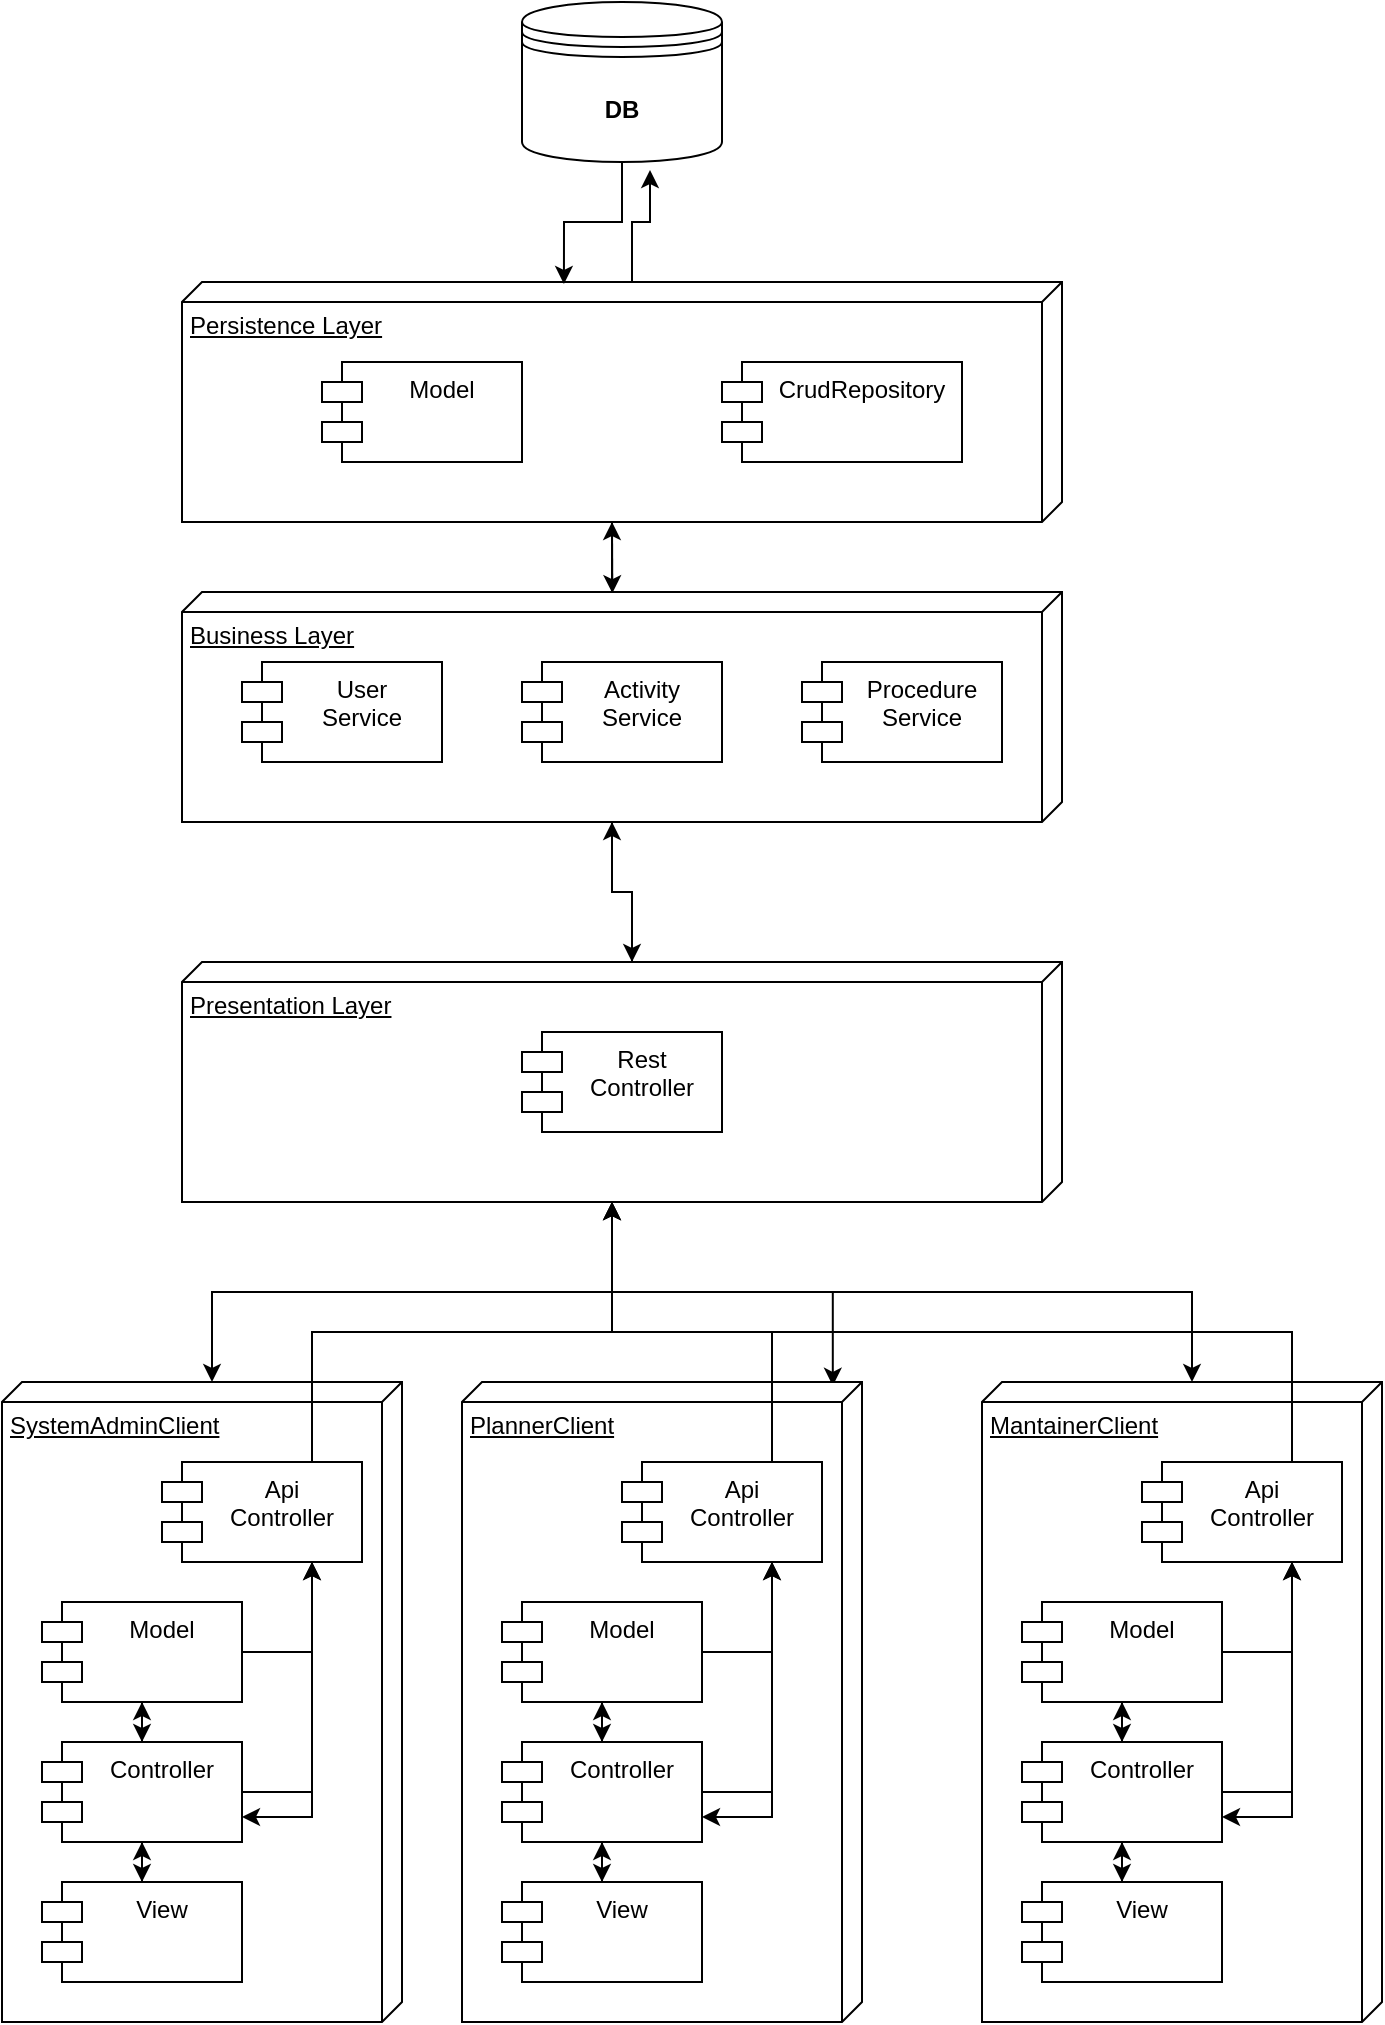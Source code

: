 <mxfile version="13.9.9" type="device" pages="2"><diagram id="VVRIwHv1wNUH5TlkHj0u" name="General Architecture"><mxGraphModel dx="2066" dy="1124" grid="1" gridSize="10" guides="1" tooltips="1" connect="1" arrows="1" fold="1" page="1" pageScale="1" pageWidth="827" pageHeight="1169" math="0" shadow="0"><root><mxCell id="0"/><mxCell id="1" parent="0"/><mxCell id="UhUzSmxZXwuadBsslvT1-21" style="edgeStyle=orthogonalEdgeStyle;rounded=0;orthogonalLoop=1;jettySize=auto;html=1;exitX=0;exitY=0;exitDx=0;exitDy=215;exitPerimeter=0;entryX=0;entryY=0;entryDx=115;entryDy=225;entryPerimeter=0;" parent="1" source="UhUzSmxZXwuadBsslvT1-1" target="UhUzSmxZXwuadBsslvT1-3" edge="1"><mxGeometry relative="1" as="geometry"/></mxCell><mxCell id="UhUzSmxZXwuadBsslvT1-41" style="edgeStyle=orthogonalEdgeStyle;rounded=0;orthogonalLoop=1;jettySize=auto;html=1;exitX=0;exitY=0;exitDx=120;exitDy=225;exitPerimeter=0;entryX=0;entryY=0;entryDx=0;entryDy=95;entryPerimeter=0;" parent="1" source="UhUzSmxZXwuadBsslvT1-1" target="UhUzSmxZXwuadBsslvT1-4" edge="1"><mxGeometry relative="1" as="geometry"/></mxCell><mxCell id="UhUzSmxZXwuadBsslvT1-70" style="edgeStyle=orthogonalEdgeStyle;rounded=0;orthogonalLoop=1;jettySize=auto;html=1;exitX=0;exitY=0;exitDx=120;exitDy=225;exitPerimeter=0;entryX=0.006;entryY=0.073;entryDx=0;entryDy=0;entryPerimeter=0;" parent="1" source="UhUzSmxZXwuadBsslvT1-1" target="UhUzSmxZXwuadBsslvT1-43" edge="1"><mxGeometry relative="1" as="geometry"/></mxCell><mxCell id="UhUzSmxZXwuadBsslvT1-1" value="Presentation Layer" style="verticalAlign=top;align=left;spacingTop=8;spacingLeft=2;spacingRight=12;shape=cube;size=10;direction=south;fontStyle=4;html=1;" parent="1" vertex="1"><mxGeometry x="160" y="600" width="440" height="120" as="geometry"/></mxCell><mxCell id="UhUzSmxZXwuadBsslvT1-24" style="edgeStyle=orthogonalEdgeStyle;rounded=0;orthogonalLoop=1;jettySize=auto;html=1;exitX=0;exitY=0;exitDx=120;exitDy=225;exitPerimeter=0;entryX=0.005;entryY=0.511;entryDx=0;entryDy=0;entryPerimeter=0;" parent="1" source="UhUzSmxZXwuadBsslvT1-2" target="UhUzSmxZXwuadBsslvT1-3" edge="1"><mxGeometry relative="1" as="geometry"><mxPoint x="380" y="420" as="targetPoint"/></mxGeometry></mxCell><mxCell id="UhUzSmxZXwuadBsslvT1-25" style="edgeStyle=orthogonalEdgeStyle;rounded=0;orthogonalLoop=1;jettySize=auto;html=1;exitX=0;exitY=0;exitDx=0;exitDy=215;exitPerimeter=0;entryX=0.64;entryY=1.05;entryDx=0;entryDy=0;entryPerimeter=0;" parent="1" source="UhUzSmxZXwuadBsslvT1-2" target="UhUzSmxZXwuadBsslvT1-5" edge="1"><mxGeometry relative="1" as="geometry"/></mxCell><mxCell id="UhUzSmxZXwuadBsslvT1-2" value="Persistence Layer" style="verticalAlign=top;align=left;spacingTop=8;spacingLeft=2;spacingRight=12;shape=cube;size=10;direction=south;fontStyle=4;html=1;" parent="1" vertex="1"><mxGeometry x="160" y="260" width="440" height="120" as="geometry"/></mxCell><mxCell id="UhUzSmxZXwuadBsslvT1-23" style="edgeStyle=orthogonalEdgeStyle;rounded=0;orthogonalLoop=1;jettySize=auto;html=1;exitX=0;exitY=0;exitDx=0;exitDy=215;exitPerimeter=0;entryX=0;entryY=0;entryDx=120;entryDy=225;entryPerimeter=0;" parent="1" source="UhUzSmxZXwuadBsslvT1-3" target="UhUzSmxZXwuadBsslvT1-2" edge="1"><mxGeometry relative="1" as="geometry"/></mxCell><mxCell id="UhUzSmxZXwuadBsslvT1-71" style="edgeStyle=orthogonalEdgeStyle;rounded=0;orthogonalLoop=1;jettySize=auto;html=1;exitX=0;exitY=0;exitDx=115;exitDy=225;exitPerimeter=0;entryX=0;entryY=0;entryDx=0;entryDy=215;entryPerimeter=0;" parent="1" source="UhUzSmxZXwuadBsslvT1-3" target="UhUzSmxZXwuadBsslvT1-1" edge="1"><mxGeometry relative="1" as="geometry"/></mxCell><mxCell id="UhUzSmxZXwuadBsslvT1-3" value="Business Layer" style="verticalAlign=top;align=left;spacingTop=8;spacingLeft=2;spacingRight=12;shape=cube;size=10;direction=south;fontStyle=4;html=1;" parent="1" vertex="1"><mxGeometry x="160" y="415" width="440" height="115" as="geometry"/></mxCell><mxCell id="UhUzSmxZXwuadBsslvT1-4" value="SystemAdminClient" style="verticalAlign=top;align=left;spacingTop=8;spacingLeft=2;spacingRight=12;shape=cube;size=10;direction=south;fontStyle=4;html=1;" parent="1" vertex="1"><mxGeometry x="70" y="810" width="200" height="320" as="geometry"/></mxCell><mxCell id="UhUzSmxZXwuadBsslvT1-26" style="edgeStyle=orthogonalEdgeStyle;rounded=0;orthogonalLoop=1;jettySize=auto;html=1;exitX=0.5;exitY=1;exitDx=0;exitDy=0;entryX=0.008;entryY=0.566;entryDx=0;entryDy=0;entryPerimeter=0;" parent="1" source="UhUzSmxZXwuadBsslvT1-5" target="UhUzSmxZXwuadBsslvT1-2" edge="1"><mxGeometry relative="1" as="geometry"/></mxCell><mxCell id="UhUzSmxZXwuadBsslvT1-5" value="" style="shape=datastore;whiteSpace=wrap;html=1;" parent="1" vertex="1"><mxGeometry x="330" y="120" width="100" height="80" as="geometry"/></mxCell><mxCell id="UhUzSmxZXwuadBsslvT1-6" value="Model" style="shape=module;align=left;spacingLeft=20;align=center;verticalAlign=top;" parent="1" vertex="1"><mxGeometry x="230" y="300" width="100" height="50" as="geometry"/></mxCell><mxCell id="UhUzSmxZXwuadBsslvT1-7" value="CrudRepository" style="shape=module;align=left;spacingLeft=20;align=center;verticalAlign=top;" parent="1" vertex="1"><mxGeometry x="430" y="300" width="120" height="50" as="geometry"/></mxCell><mxCell id="UhUzSmxZXwuadBsslvT1-8" value="User&#10;Service" style="shape=module;align=left;spacingLeft=20;align=center;verticalAlign=top;" parent="1" vertex="1"><mxGeometry x="190" y="450" width="100" height="50" as="geometry"/></mxCell><mxCell id="UhUzSmxZXwuadBsslvT1-9" value="Activity&#10;Service" style="shape=module;align=left;spacingLeft=20;align=center;verticalAlign=top;" parent="1" vertex="1"><mxGeometry x="330" y="450" width="100" height="50" as="geometry"/></mxCell><mxCell id="UhUzSmxZXwuadBsslvT1-10" value="Procedure&#10;Service" style="shape=module;align=left;spacingLeft=20;align=center;verticalAlign=top;" parent="1" vertex="1"><mxGeometry x="470" y="450" width="100" height="50" as="geometry"/></mxCell><mxCell id="UhUzSmxZXwuadBsslvT1-15" value="Rest&#10;Controller" style="shape=module;align=left;spacingLeft=20;align=center;verticalAlign=top;" parent="1" vertex="1"><mxGeometry x="330" y="635" width="100" height="50" as="geometry"/></mxCell><mxCell id="UhUzSmxZXwuadBsslvT1-31" style="edgeStyle=orthogonalEdgeStyle;rounded=0;orthogonalLoop=1;jettySize=auto;html=1;exitX=1;exitY=0.5;exitDx=0;exitDy=0;entryX=0.75;entryY=1;entryDx=0;entryDy=0;" parent="1" source="UhUzSmxZXwuadBsslvT1-18" target="UhUzSmxZXwuadBsslvT1-29" edge="1"><mxGeometry relative="1" as="geometry"/></mxCell><mxCell id="UhUzSmxZXwuadBsslvT1-35" style="edgeStyle=orthogonalEdgeStyle;rounded=0;orthogonalLoop=1;jettySize=auto;html=1;exitX=0.5;exitY=0;exitDx=0;exitDy=0;entryX=0.5;entryY=1;entryDx=0;entryDy=0;" parent="1" source="UhUzSmxZXwuadBsslvT1-18" target="UhUzSmxZXwuadBsslvT1-28" edge="1"><mxGeometry relative="1" as="geometry"/></mxCell><mxCell id="UhUzSmxZXwuadBsslvT1-36" style="edgeStyle=orthogonalEdgeStyle;rounded=0;orthogonalLoop=1;jettySize=auto;html=1;exitX=0.5;exitY=1;exitDx=0;exitDy=0;entryX=0.5;entryY=0;entryDx=0;entryDy=0;" parent="1" source="UhUzSmxZXwuadBsslvT1-18" target="UhUzSmxZXwuadBsslvT1-27" edge="1"><mxGeometry relative="1" as="geometry"/></mxCell><mxCell id="UhUzSmxZXwuadBsslvT1-18" value="Controller" style="shape=module;align=left;spacingLeft=20;align=center;verticalAlign=top;" parent="1" vertex="1"><mxGeometry x="90" y="990" width="100" height="50" as="geometry"/></mxCell><mxCell id="UhUzSmxZXwuadBsslvT1-37" style="edgeStyle=orthogonalEdgeStyle;rounded=0;orthogonalLoop=1;jettySize=auto;html=1;exitX=0.5;exitY=0;exitDx=0;exitDy=0;entryX=0.5;entryY=1;entryDx=0;entryDy=0;" parent="1" source="UhUzSmxZXwuadBsslvT1-27" target="UhUzSmxZXwuadBsslvT1-18" edge="1"><mxGeometry relative="1" as="geometry"/></mxCell><mxCell id="UhUzSmxZXwuadBsslvT1-27" value="View" style="shape=module;align=left;spacingLeft=20;align=center;verticalAlign=top;" parent="1" vertex="1"><mxGeometry x="90" y="1060" width="100" height="50" as="geometry"/></mxCell><mxCell id="UhUzSmxZXwuadBsslvT1-32" style="edgeStyle=orthogonalEdgeStyle;rounded=0;orthogonalLoop=1;jettySize=auto;html=1;exitX=1;exitY=0.5;exitDx=0;exitDy=0;entryX=0.75;entryY=1;entryDx=0;entryDy=0;" parent="1" source="UhUzSmxZXwuadBsslvT1-28" target="UhUzSmxZXwuadBsslvT1-29" edge="1"><mxGeometry relative="1" as="geometry"/></mxCell><mxCell id="UhUzSmxZXwuadBsslvT1-34" style="edgeStyle=orthogonalEdgeStyle;rounded=0;orthogonalLoop=1;jettySize=auto;html=1;exitX=0.5;exitY=1;exitDx=0;exitDy=0;" parent="1" source="UhUzSmxZXwuadBsslvT1-28" target="UhUzSmxZXwuadBsslvT1-18" edge="1"><mxGeometry relative="1" as="geometry"/></mxCell><mxCell id="UhUzSmxZXwuadBsslvT1-28" value="Model" style="shape=module;align=left;spacingLeft=20;align=center;verticalAlign=top;" parent="1" vertex="1"><mxGeometry x="90" y="920" width="100" height="50" as="geometry"/></mxCell><mxCell id="UhUzSmxZXwuadBsslvT1-33" style="edgeStyle=orthogonalEdgeStyle;rounded=0;orthogonalLoop=1;jettySize=auto;html=1;exitX=0.75;exitY=1;exitDx=0;exitDy=0;entryX=1;entryY=0.75;entryDx=0;entryDy=0;" parent="1" source="UhUzSmxZXwuadBsslvT1-29" target="UhUzSmxZXwuadBsslvT1-18" edge="1"><mxGeometry relative="1" as="geometry"/></mxCell><mxCell id="UhUzSmxZXwuadBsslvT1-38" style="edgeStyle=orthogonalEdgeStyle;rounded=0;orthogonalLoop=1;jettySize=auto;html=1;exitX=0.75;exitY=0;exitDx=0;exitDy=0;entryX=0;entryY=0;entryDx=120;entryDy=225;entryPerimeter=0;" parent="1" source="UhUzSmxZXwuadBsslvT1-29" target="UhUzSmxZXwuadBsslvT1-1" edge="1"><mxGeometry relative="1" as="geometry"/></mxCell><mxCell id="UhUzSmxZXwuadBsslvT1-29" value="Api&#10;Controller" style="shape=module;align=left;spacingLeft=20;align=center;verticalAlign=top;" parent="1" vertex="1"><mxGeometry x="150" y="850" width="100" height="50" as="geometry"/></mxCell><mxCell id="UhUzSmxZXwuadBsslvT1-43" value="PlannerClient" style="verticalAlign=top;align=left;spacingTop=8;spacingLeft=2;spacingRight=12;shape=cube;size=10;direction=south;fontStyle=4;html=1;" parent="1" vertex="1"><mxGeometry x="300" y="810" width="200" height="320" as="geometry"/></mxCell><mxCell id="UhUzSmxZXwuadBsslvT1-44" style="edgeStyle=orthogonalEdgeStyle;rounded=0;orthogonalLoop=1;jettySize=auto;html=1;exitX=1;exitY=0.5;exitDx=0;exitDy=0;entryX=0.75;entryY=1;entryDx=0;entryDy=0;" parent="1" source="UhUzSmxZXwuadBsslvT1-47" target="UhUzSmxZXwuadBsslvT1-55" edge="1"><mxGeometry relative="1" as="geometry"/></mxCell><mxCell id="UhUzSmxZXwuadBsslvT1-45" style="edgeStyle=orthogonalEdgeStyle;rounded=0;orthogonalLoop=1;jettySize=auto;html=1;exitX=0.5;exitY=0;exitDx=0;exitDy=0;entryX=0.5;entryY=1;entryDx=0;entryDy=0;" parent="1" source="UhUzSmxZXwuadBsslvT1-47" target="UhUzSmxZXwuadBsslvT1-52" edge="1"><mxGeometry relative="1" as="geometry"/></mxCell><mxCell id="UhUzSmxZXwuadBsslvT1-46" style="edgeStyle=orthogonalEdgeStyle;rounded=0;orthogonalLoop=1;jettySize=auto;html=1;exitX=0.5;exitY=1;exitDx=0;exitDy=0;entryX=0.5;entryY=0;entryDx=0;entryDy=0;" parent="1" source="UhUzSmxZXwuadBsslvT1-47" target="UhUzSmxZXwuadBsslvT1-49" edge="1"><mxGeometry relative="1" as="geometry"/></mxCell><mxCell id="UhUzSmxZXwuadBsslvT1-47" value="Controller" style="shape=module;align=left;spacingLeft=20;align=center;verticalAlign=top;" parent="1" vertex="1"><mxGeometry x="320" y="990" width="100" height="50" as="geometry"/></mxCell><mxCell id="UhUzSmxZXwuadBsslvT1-48" style="edgeStyle=orthogonalEdgeStyle;rounded=0;orthogonalLoop=1;jettySize=auto;html=1;exitX=0.5;exitY=0;exitDx=0;exitDy=0;entryX=0.5;entryY=1;entryDx=0;entryDy=0;" parent="1" source="UhUzSmxZXwuadBsslvT1-49" target="UhUzSmxZXwuadBsslvT1-47" edge="1"><mxGeometry relative="1" as="geometry"/></mxCell><mxCell id="UhUzSmxZXwuadBsslvT1-49" value="View" style="shape=module;align=left;spacingLeft=20;align=center;verticalAlign=top;" parent="1" vertex="1"><mxGeometry x="320" y="1060" width="100" height="50" as="geometry"/></mxCell><mxCell id="UhUzSmxZXwuadBsslvT1-50" style="edgeStyle=orthogonalEdgeStyle;rounded=0;orthogonalLoop=1;jettySize=auto;html=1;exitX=1;exitY=0.5;exitDx=0;exitDy=0;entryX=0.75;entryY=1;entryDx=0;entryDy=0;" parent="1" source="UhUzSmxZXwuadBsslvT1-52" target="UhUzSmxZXwuadBsslvT1-55" edge="1"><mxGeometry relative="1" as="geometry"/></mxCell><mxCell id="UhUzSmxZXwuadBsslvT1-51" style="edgeStyle=orthogonalEdgeStyle;rounded=0;orthogonalLoop=1;jettySize=auto;html=1;exitX=0.5;exitY=1;exitDx=0;exitDy=0;" parent="1" source="UhUzSmxZXwuadBsslvT1-52" target="UhUzSmxZXwuadBsslvT1-47" edge="1"><mxGeometry relative="1" as="geometry"/></mxCell><mxCell id="UhUzSmxZXwuadBsslvT1-52" value="Model" style="shape=module;align=left;spacingLeft=20;align=center;verticalAlign=top;" parent="1" vertex="1"><mxGeometry x="320" y="920" width="100" height="50" as="geometry"/></mxCell><mxCell id="UhUzSmxZXwuadBsslvT1-53" style="edgeStyle=orthogonalEdgeStyle;rounded=0;orthogonalLoop=1;jettySize=auto;html=1;exitX=0.75;exitY=1;exitDx=0;exitDy=0;entryX=1;entryY=0.75;entryDx=0;entryDy=0;" parent="1" source="UhUzSmxZXwuadBsslvT1-55" target="UhUzSmxZXwuadBsslvT1-47" edge="1"><mxGeometry relative="1" as="geometry"/></mxCell><mxCell id="UhUzSmxZXwuadBsslvT1-54" style="edgeStyle=orthogonalEdgeStyle;rounded=0;orthogonalLoop=1;jettySize=auto;html=1;exitX=0.75;exitY=0;exitDx=0;exitDy=0;entryX=0;entryY=0;entryDx=120;entryDy=225;entryPerimeter=0;" parent="1" source="UhUzSmxZXwuadBsslvT1-55" target="UhUzSmxZXwuadBsslvT1-1" edge="1"><mxGeometry relative="1" as="geometry"><mxPoint x="627.5" y="750" as="targetPoint"/></mxGeometry></mxCell><mxCell id="UhUzSmxZXwuadBsslvT1-55" value="Api&#10;Controller" style="shape=module;align=left;spacingLeft=20;align=center;verticalAlign=top;" parent="1" vertex="1"><mxGeometry x="380" y="850" width="100" height="50" as="geometry"/></mxCell><mxCell id="UhUzSmxZXwuadBsslvT1-56" style="edgeStyle=orthogonalEdgeStyle;rounded=0;orthogonalLoop=1;jettySize=auto;html=1;exitX=0;exitY=0;exitDx=120;exitDy=225;exitPerimeter=0;entryX=0;entryY=0;entryDx=0;entryDy=95;entryPerimeter=0;" parent="1" source="UhUzSmxZXwuadBsslvT1-1" target="UhUzSmxZXwuadBsslvT1-57" edge="1"><mxGeometry relative="1" as="geometry"><mxPoint x="855" y="780" as="sourcePoint"/></mxGeometry></mxCell><mxCell id="UhUzSmxZXwuadBsslvT1-57" value="MantainerClient" style="verticalAlign=top;align=left;spacingTop=8;spacingLeft=2;spacingRight=12;shape=cube;size=10;direction=south;fontStyle=4;html=1;" parent="1" vertex="1"><mxGeometry x="560" y="810" width="200" height="320" as="geometry"/></mxCell><mxCell id="UhUzSmxZXwuadBsslvT1-58" style="edgeStyle=orthogonalEdgeStyle;rounded=0;orthogonalLoop=1;jettySize=auto;html=1;exitX=1;exitY=0.5;exitDx=0;exitDy=0;entryX=0.75;entryY=1;entryDx=0;entryDy=0;" parent="1" source="UhUzSmxZXwuadBsslvT1-61" target="UhUzSmxZXwuadBsslvT1-69" edge="1"><mxGeometry relative="1" as="geometry"/></mxCell><mxCell id="UhUzSmxZXwuadBsslvT1-59" style="edgeStyle=orthogonalEdgeStyle;rounded=0;orthogonalLoop=1;jettySize=auto;html=1;exitX=0.5;exitY=0;exitDx=0;exitDy=0;entryX=0.5;entryY=1;entryDx=0;entryDy=0;" parent="1" source="UhUzSmxZXwuadBsslvT1-61" target="UhUzSmxZXwuadBsslvT1-66" edge="1"><mxGeometry relative="1" as="geometry"/></mxCell><mxCell id="UhUzSmxZXwuadBsslvT1-60" style="edgeStyle=orthogonalEdgeStyle;rounded=0;orthogonalLoop=1;jettySize=auto;html=1;exitX=0.5;exitY=1;exitDx=0;exitDy=0;entryX=0.5;entryY=0;entryDx=0;entryDy=0;" parent="1" source="UhUzSmxZXwuadBsslvT1-61" target="UhUzSmxZXwuadBsslvT1-63" edge="1"><mxGeometry relative="1" as="geometry"/></mxCell><mxCell id="UhUzSmxZXwuadBsslvT1-61" value="Controller" style="shape=module;align=left;spacingLeft=20;align=center;verticalAlign=top;" parent="1" vertex="1"><mxGeometry x="580" y="990" width="100" height="50" as="geometry"/></mxCell><mxCell id="UhUzSmxZXwuadBsslvT1-62" style="edgeStyle=orthogonalEdgeStyle;rounded=0;orthogonalLoop=1;jettySize=auto;html=1;exitX=0.5;exitY=0;exitDx=0;exitDy=0;entryX=0.5;entryY=1;entryDx=0;entryDy=0;" parent="1" source="UhUzSmxZXwuadBsslvT1-63" target="UhUzSmxZXwuadBsslvT1-61" edge="1"><mxGeometry relative="1" as="geometry"/></mxCell><mxCell id="UhUzSmxZXwuadBsslvT1-63" value="View" style="shape=module;align=left;spacingLeft=20;align=center;verticalAlign=top;" parent="1" vertex="1"><mxGeometry x="580" y="1060" width="100" height="50" as="geometry"/></mxCell><mxCell id="UhUzSmxZXwuadBsslvT1-64" style="edgeStyle=orthogonalEdgeStyle;rounded=0;orthogonalLoop=1;jettySize=auto;html=1;exitX=1;exitY=0.5;exitDx=0;exitDy=0;entryX=0.75;entryY=1;entryDx=0;entryDy=0;" parent="1" source="UhUzSmxZXwuadBsslvT1-66" target="UhUzSmxZXwuadBsslvT1-69" edge="1"><mxGeometry relative="1" as="geometry"/></mxCell><mxCell id="UhUzSmxZXwuadBsslvT1-65" style="edgeStyle=orthogonalEdgeStyle;rounded=0;orthogonalLoop=1;jettySize=auto;html=1;exitX=0.5;exitY=1;exitDx=0;exitDy=0;" parent="1" source="UhUzSmxZXwuadBsslvT1-66" target="UhUzSmxZXwuadBsslvT1-61" edge="1"><mxGeometry relative="1" as="geometry"/></mxCell><mxCell id="UhUzSmxZXwuadBsslvT1-66" value="Model" style="shape=module;align=left;spacingLeft=20;align=center;verticalAlign=top;" parent="1" vertex="1"><mxGeometry x="580" y="920" width="100" height="50" as="geometry"/></mxCell><mxCell id="UhUzSmxZXwuadBsslvT1-67" style="edgeStyle=orthogonalEdgeStyle;rounded=0;orthogonalLoop=1;jettySize=auto;html=1;exitX=0.75;exitY=1;exitDx=0;exitDy=0;entryX=1;entryY=0.75;entryDx=0;entryDy=0;" parent="1" source="UhUzSmxZXwuadBsslvT1-69" target="UhUzSmxZXwuadBsslvT1-61" edge="1"><mxGeometry relative="1" as="geometry"/></mxCell><mxCell id="UhUzSmxZXwuadBsslvT1-68" style="edgeStyle=orthogonalEdgeStyle;rounded=0;orthogonalLoop=1;jettySize=auto;html=1;exitX=0.75;exitY=0;exitDx=0;exitDy=0;entryX=0;entryY=0;entryDx=120;entryDy=225;entryPerimeter=0;" parent="1" source="UhUzSmxZXwuadBsslvT1-69" target="UhUzSmxZXwuadBsslvT1-1" edge="1"><mxGeometry relative="1" as="geometry"><mxPoint x="855" y="780" as="targetPoint"/></mxGeometry></mxCell><mxCell id="UhUzSmxZXwuadBsslvT1-69" value="Api&#10;Controller" style="shape=module;align=left;spacingLeft=20;align=center;verticalAlign=top;" parent="1" vertex="1"><mxGeometry x="640" y="850" width="100" height="50" as="geometry"/></mxCell><mxCell id="UhUzSmxZXwuadBsslvT1-72" value="DB" style="text;align=center;fontStyle=1;verticalAlign=middle;spacingLeft=3;spacingRight=3;strokeColor=none;rotatable=0;points=[[0,0.5],[1,0.5]];portConstraint=eastwest;" parent="1" vertex="1"><mxGeometry x="340" y="160" width="80" height="26" as="geometry"/></mxCell></root></mxGraphModel></diagram><diagram id="nxvyef9g2SGqB1xgvXkX" name="Server Side"><mxGraphModel dx="2431" dy="2149" grid="1" gridSize="10" guides="1" tooltips="1" connect="1" arrows="1" fold="1" page="1" pageScale="1" pageWidth="1169" pageHeight="827" math="0" shadow="0"><root><mxCell id="xWRmn-alyWHK9GWDM6Ak-0"/><mxCell id="xWRmn-alyWHK9GWDM6Ak-1" parent="xWRmn-alyWHK9GWDM6Ak-0"/><mxCell id="s2KmDnrx4SP7zVHYOirC-30" value="" style="group" vertex="1" connectable="0" parent="xWRmn-alyWHK9GWDM6Ak-1"><mxGeometry x="2120" y="-94" width="950" height="900" as="geometry"/></mxCell><mxCell id="bz9OXHt-WFG-LhwCoI8l-1" value="&lt;span style=&quot;text-align: left&quot;&gt;Persistence&lt;/span&gt;&lt;span style=&quot;text-align: left&quot;&gt;&amp;nbsp;Layer&lt;/span&gt;" style="shape=umlFrame;whiteSpace=wrap;html=1;width=120;height=30;" vertex="1" parent="s2KmDnrx4SP7zVHYOirC-30"><mxGeometry width="940.0" height="900" as="geometry"/></mxCell><mxCell id="s2KmDnrx4SP7zVHYOirC-32" value="Dao" style="shape=umlFrame;whiteSpace=wrap;html=1;" vertex="1" parent="s2KmDnrx4SP7zVHYOirC-30"><mxGeometry x="31.69" y="40" width="871.7" height="415.56" as="geometry"/></mxCell><mxCell id="s2KmDnrx4SP7zVHYOirC-33" value="UserDao" style="swimlane;fontStyle=1;align=center;verticalAlign=top;childLayout=stackLayout;horizontal=1;startSize=26;horizontalStack=0;resizeParent=1;resizeParentMax=0;resizeLast=0;collapsible=1;marginBottom=0;" vertex="1" parent="s2KmDnrx4SP7zVHYOirC-30"><mxGeometry x="54.932" y="202.222" width="177.428" height="237.111" as="geometry"><mxRectangle x="470" y="150" width="120" height="26" as="alternateBounds"/></mxGeometry></mxCell><mxCell id="WZIz9KN1Aaq57i6PupYt-8" value="+ idUser: Int" style="text;strokeColor=none;fillColor=none;align=left;verticalAlign=top;spacingLeft=4;spacingRight=4;overflow=hidden;rotatable=0;points=[[0,0.5],[1,0.5]];portConstraint=eastwest;" vertex="1" parent="s2KmDnrx4SP7zVHYOirC-33"><mxGeometry y="26" width="177.428" height="28.889" as="geometry"/></mxCell><mxCell id="WZIz9KN1Aaq57i6PupYt-9" value="+ name: String" style="text;strokeColor=none;fillColor=none;align=left;verticalAlign=top;spacingLeft=4;spacingRight=4;overflow=hidden;rotatable=0;points=[[0,0.5],[1,0.5]];portConstraint=eastwest;" vertex="1" parent="s2KmDnrx4SP7zVHYOirC-33"><mxGeometry y="54.889" width="177.428" height="28.889" as="geometry"/></mxCell><mxCell id="WZIz9KN1Aaq57i6PupYt-11" value="+ dob: String" style="text;strokeColor=none;fillColor=none;align=left;verticalAlign=top;spacingLeft=4;spacingRight=4;overflow=hidden;rotatable=0;points=[[0,0.5],[1,0.5]];portConstraint=eastwest;" vertex="1" parent="s2KmDnrx4SP7zVHYOirC-33"><mxGeometry y="83.778" width="177.428" height="28.889" as="geometry"/></mxCell><mxCell id="WZIz9KN1Aaq57i6PupYt-10" value="+ surname: String" style="text;strokeColor=none;fillColor=none;align=left;verticalAlign=top;spacingLeft=4;spacingRight=4;overflow=hidden;rotatable=0;points=[[0,0.5],[1,0.5]];portConstraint=eastwest;" vertex="1" parent="s2KmDnrx4SP7zVHYOirC-33"><mxGeometry y="112.667" width="177.428" height="28.889" as="geometry"/></mxCell><mxCell id="WZIz9KN1Aaq57i6PupYt-12" value="+ role: RoleDao" style="text;strokeColor=none;fillColor=none;align=left;verticalAlign=top;spacingLeft=4;spacingRight=4;overflow=hidden;rotatable=0;points=[[0,0.5],[1,0.5]];portConstraint=eastwest;" vertex="1" parent="s2KmDnrx4SP7zVHYOirC-33"><mxGeometry y="141.556" width="177.428" height="28.889" as="geometry"/></mxCell><mxCell id="WZIz9KN1Aaq57i6PupYt-44" value="+ lastMod: LocalDateTime" style="text;strokeColor=none;fillColor=none;align=left;verticalAlign=top;spacingLeft=4;spacingRight=4;overflow=hidden;rotatable=0;points=[[0,0.5],[1,0.5]];portConstraint=eastwest;" vertex="1" parent="s2KmDnrx4SP7zVHYOirC-33"><mxGeometry y="170.444" width="177.428" height="28.889" as="geometry"/></mxCell><mxCell id="WZIz9KN1Aaq57i6PupYt-45" value="+ timestamp: LocalDateTime" style="text;strokeColor=none;fillColor=none;align=left;verticalAlign=top;spacingLeft=4;spacingRight=4;overflow=hidden;rotatable=0;points=[[0,0.5],[1,0.5]];portConstraint=eastwest;" vertex="1" parent="s2KmDnrx4SP7zVHYOirC-33"><mxGeometry y="199.333" width="177.428" height="28.889" as="geometry"/></mxCell><mxCell id="s2KmDnrx4SP7zVHYOirC-35" value="" style="line;strokeWidth=1;fillColor=none;align=left;verticalAlign=middle;spacingTop=-1;spacingLeft=3;spacingRight=3;rotatable=0;labelPosition=right;points=[];portConstraint=eastwest;" vertex="1" parent="s2KmDnrx4SP7zVHYOirC-33"><mxGeometry y="228.222" width="177.428" height="8.889" as="geometry"/></mxCell><mxCell id="s2KmDnrx4SP7zVHYOirC-38" value="ProcedureDao" style="swimlane;fontStyle=1;align=center;verticalAlign=top;childLayout=stackLayout;horizontal=1;startSize=26;horizontalStack=0;resizeParent=1;resizeParentMax=0;resizeLast=0;collapsible=1;marginBottom=0;" vertex="1" parent="s2KmDnrx4SP7zVHYOirC-30"><mxGeometry x="264.045" y="231.111" width="168.989" height="179.333" as="geometry"><mxRectangle x="470" y="150" width="120" height="26" as="alternateBounds"/></mxGeometry></mxCell><mxCell id="WZIz9KN1Aaq57i6PupYt-38" value="+ idProcedure: Int" style="text;strokeColor=none;fillColor=none;align=left;verticalAlign=top;spacingLeft=4;spacingRight=4;overflow=hidden;rotatable=0;points=[[0,0.5],[1,0.5]];portConstraint=eastwest;" vertex="1" parent="s2KmDnrx4SP7zVHYOirC-38"><mxGeometry y="26" width="168.989" height="28.889" as="geometry"/></mxCell><mxCell id="WZIz9KN1Aaq57i6PupYt-40" value="+ description: String" style="text;strokeColor=none;fillColor=none;align=left;verticalAlign=top;spacingLeft=4;spacingRight=4;overflow=hidden;rotatable=0;points=[[0,0.5],[1,0.5]];portConstraint=eastwest;" vertex="1" parent="s2KmDnrx4SP7zVHYOirC-38"><mxGeometry y="54.889" width="168.989" height="28.889" as="geometry"/></mxCell><mxCell id="WZIz9KN1Aaq57i6PupYt-39" value="+ title: String" style="text;strokeColor=none;fillColor=none;align=left;verticalAlign=top;spacingLeft=4;spacingRight=4;overflow=hidden;rotatable=0;points=[[0,0.5],[1,0.5]];portConstraint=eastwest;" vertex="1" parent="s2KmDnrx4SP7zVHYOirC-38"><mxGeometry y="83.778" width="168.989" height="28.889" as="geometry"/></mxCell><mxCell id="WZIz9KN1Aaq57i6PupYt-43" value="+ lastMod: LocalDateTime" style="text;strokeColor=none;fillColor=none;align=left;verticalAlign=top;spacingLeft=4;spacingRight=4;overflow=hidden;rotatable=0;points=[[0,0.5],[1,0.5]];portConstraint=eastwest;" vertex="1" parent="s2KmDnrx4SP7zVHYOirC-38"><mxGeometry y="112.667" width="168.989" height="28.889" as="geometry"/></mxCell><mxCell id="WZIz9KN1Aaq57i6PupYt-42" value="+ timestamp: LocalDateTime" style="text;strokeColor=none;fillColor=none;align=left;verticalAlign=top;spacingLeft=4;spacingRight=4;overflow=hidden;rotatable=0;points=[[0,0.5],[1,0.5]];portConstraint=eastwest;" vertex="1" parent="s2KmDnrx4SP7zVHYOirC-38"><mxGeometry y="141.556" width="168.989" height="28.889" as="geometry"/></mxCell><mxCell id="s2KmDnrx4SP7zVHYOirC-40" value="" style="line;strokeWidth=1;fillColor=none;align=left;verticalAlign=middle;spacingTop=-1;spacingLeft=3;spacingRight=3;rotatable=0;labelPosition=right;points=[];portConstraint=eastwest;" vertex="1" parent="s2KmDnrx4SP7zVHYOirC-38"><mxGeometry y="170.444" width="168.989" height="8.889" as="geometry"/></mxCell><mxCell id="s2KmDnrx4SP7zVHYOirC-43" value="ActivityDao" style="swimlane;fontStyle=1;align=center;verticalAlign=top;childLayout=stackLayout;horizontal=1;startSize=26;horizontalStack=0;resizeParent=1;resizeParentMax=0;resizeLast=0;collapsible=1;marginBottom=0;" vertex="1" parent="s2KmDnrx4SP7zVHYOirC-30"><mxGeometry x="514.3" y="154.0" width="180.1" height="294.889" as="geometry"><mxRectangle x="470" y="150" width="120" height="26" as="alternateBounds"/></mxGeometry></mxCell><mxCell id="s2KmDnrx4SP7zVHYOirC-44" value="+ idActivity: Int" style="text;strokeColor=none;fillColor=none;align=left;verticalAlign=top;spacingLeft=4;spacingRight=4;overflow=hidden;rotatable=0;points=[[0,0.5],[1,0.5]];portConstraint=eastwest;" vertex="1" parent="s2KmDnrx4SP7zVHYOirC-43"><mxGeometry y="26" width="180.1" height="28.889" as="geometry"/></mxCell><mxCell id="WZIz9KN1Aaq57i6PupYt-57" value="+ description: String" style="text;strokeColor=none;fillColor=none;align=left;verticalAlign=top;spacingLeft=4;spacingRight=4;overflow=hidden;rotatable=0;points=[[0,0.5],[1,0.5]];portConstraint=eastwest;" vertex="1" parent="s2KmDnrx4SP7zVHYOirC-43"><mxGeometry y="54.889" width="180.1" height="28.889" as="geometry"/></mxCell><mxCell id="WZIz9KN1Aaq57i6PupYt-58" value="+ estimatedTime: Int" style="text;strokeColor=none;fillColor=none;align=left;verticalAlign=top;spacingLeft=4;spacingRight=4;overflow=hidden;rotatable=0;points=[[0,0.5],[1,0.5]];portConstraint=eastwest;" vertex="1" parent="s2KmDnrx4SP7zVHYOirC-43"><mxGeometry y="83.778" width="180.1" height="28.889" as="geometry"/></mxCell><mxCell id="WZIz9KN1Aaq57i6PupYt-59" value="+ isInterruptable: Boolean" style="text;strokeColor=none;fillColor=none;align=left;verticalAlign=top;spacingLeft=4;spacingRight=4;overflow=hidden;rotatable=0;points=[[0,0.5],[1,0.5]];portConstraint=eastwest;" vertex="1" parent="s2KmDnrx4SP7zVHYOirC-43"><mxGeometry y="112.667" width="180.1" height="28.889" as="geometry"/></mxCell><mxCell id="WZIz9KN1Aaq57i6PupYt-54" value="+ week: Int" style="text;strokeColor=none;fillColor=none;align=left;verticalAlign=top;spacingLeft=4;spacingRight=4;overflow=hidden;rotatable=0;points=[[0,0.5],[1,0.5]];portConstraint=eastwest;" vertex="1" parent="s2KmDnrx4SP7zVHYOirC-43"><mxGeometry y="141.556" width="180.1" height="28.889" as="geometry"/></mxCell><mxCell id="WZIz9KN1Aaq57i6PupYt-53" value="+ procedure: ProcedureDao" style="text;strokeColor=none;fillColor=none;align=left;verticalAlign=top;spacingLeft=4;spacingRight=4;overflow=hidden;rotatable=0;points=[[0,0.5],[1,0.5]];portConstraint=eastwest;" vertex="1" parent="s2KmDnrx4SP7zVHYOirC-43"><mxGeometry y="170.444" width="180.1" height="28.889" as="geometry"/></mxCell><mxCell id="WZIz9KN1Aaq57i6PupYt-55" value="+ maintainer: UserDao" style="text;strokeColor=none;fillColor=none;align=left;verticalAlign=top;spacingLeft=4;spacingRight=4;overflow=hidden;rotatable=0;points=[[0,0.5],[1,0.5]];portConstraint=eastwest;" vertex="1" parent="s2KmDnrx4SP7zVHYOirC-43"><mxGeometry y="199.333" width="180.1" height="28.889" as="geometry"/></mxCell><mxCell id="WZIz9KN1Aaq57i6PupYt-56" value="+ lastMod: LocalDateTime" style="text;strokeColor=none;fillColor=none;align=left;verticalAlign=top;spacingLeft=4;spacingRight=4;overflow=hidden;rotatable=0;points=[[0,0.5],[1,0.5]];portConstraint=eastwest;" vertex="1" parent="s2KmDnrx4SP7zVHYOirC-43"><mxGeometry y="228.222" width="180.1" height="28.889" as="geometry"/></mxCell><mxCell id="WZIz9KN1Aaq57i6PupYt-52" value="+ timestamp: LocalDateTime" style="text;strokeColor=none;fillColor=none;align=left;verticalAlign=top;spacingLeft=4;spacingRight=4;overflow=hidden;rotatable=0;points=[[0,0.5],[1,0.5]];portConstraint=eastwest;" vertex="1" parent="s2KmDnrx4SP7zVHYOirC-43"><mxGeometry y="257.111" width="180.1" height="28.889" as="geometry"/></mxCell><mxCell id="s2KmDnrx4SP7zVHYOirC-45" value="" style="line;strokeWidth=1;fillColor=none;align=left;verticalAlign=middle;spacingTop=-1;spacingLeft=3;spacingRight=3;rotatable=0;labelPosition=right;points=[];portConstraint=eastwest;" vertex="1" parent="s2KmDnrx4SP7zVHYOirC-43"><mxGeometry y="286" width="180.1" height="8.889" as="geometry"/></mxCell><mxCell id="s2KmDnrx4SP7zVHYOirC-48" value="Use" style="endArrow=open;endSize=12;dashed=1;html=1;exitX=0.5;exitY=1;exitDx=0;exitDy=0;entryX=0.5;entryY=0;entryDx=0;entryDy=0;" edge="1" parent="s2KmDnrx4SP7zVHYOirC-30" source="s2KmDnrx4SP7zVHYOirC-33" target="s2KmDnrx4SP7zVHYOirC-19"><mxGeometry width="160" relative="1" as="geometry"><mxPoint x="280.779" y="445.556" as="sourcePoint"/><mxPoint x="476.104" y="445.556" as="targetPoint"/></mxGeometry></mxCell><mxCell id="s2KmDnrx4SP7zVHYOirC-49" value="Use" style="endArrow=open;endSize=12;dashed=1;html=1;exitX=0.5;exitY=1;exitDx=0;exitDy=0;entryX=0.5;entryY=0;entryDx=0;entryDy=0;" edge="1" parent="s2KmDnrx4SP7zVHYOirC-30" source="s2KmDnrx4SP7zVHYOirC-38" target="s2KmDnrx4SP7zVHYOirC-20"><mxGeometry width="160" relative="1" as="geometry"><mxPoint x="476.104" y="234.444" as="sourcePoint"/><mxPoint x="476.104" y="538.889" as="targetPoint"/></mxGeometry></mxCell><mxCell id="s2KmDnrx4SP7zVHYOirC-50" value="Use" style="endArrow=open;endSize=12;dashed=1;html=1;exitX=0.5;exitY=1;exitDx=0;exitDy=0;entryX=0.5;entryY=0;entryDx=0;entryDy=0;" edge="1" parent="s2KmDnrx4SP7zVHYOirC-30" source="s2KmDnrx4SP7zVHYOirC-43" target="s2KmDnrx4SP7zVHYOirC-21"><mxGeometry width="160" relative="1" as="geometry"><mxPoint x="768.444" y="234.444" as="sourcePoint"/><mxPoint x="768.444" y="538.889" as="targetPoint"/></mxGeometry></mxCell><mxCell id="s2KmDnrx4SP7zVHYOirC-87" value="&lt;p style=&quot;margin: 0px ; margin-top: 4px ; text-align: center&quot;&gt;&lt;i&gt;&amp;lt;&amp;lt;Interface&amp;gt;&amp;gt;&lt;/i&gt;&lt;br&gt;&lt;b&gt;ObjectDao&lt;/b&gt;&lt;/p&gt;&lt;hr size=&quot;1&quot;&gt;&lt;p style=&quot;margin: 0px ; margin-left: 4px&quot;&gt;&lt;br&gt;&lt;/p&gt;" style="verticalAlign=top;align=left;overflow=fill;fontSize=12;fontFamily=Helvetica;html=1;" vertex="1" parent="s2KmDnrx4SP7zVHYOirC-30"><mxGeometry x="345.642" y="60.001" width="231.948" height="44.444" as="geometry"/></mxCell><mxCell id="s2KmDnrx4SP7zVHYOirC-88" value="" style="endArrow=block;dashed=1;endFill=0;endSize=12;html=1;" edge="1" parent="s2KmDnrx4SP7zVHYOirC-30" source="s2KmDnrx4SP7zVHYOirC-38" target="s2KmDnrx4SP7zVHYOirC-87"><mxGeometry width="160" relative="1" as="geometry"><mxPoint x="462.675" y="245.556" as="sourcePoint"/><mxPoint x="463.249" y="145.556" as="targetPoint"/><Array as="points"><mxPoint x="337.978" y="190"/><mxPoint x="463.663" y="190"/></Array></mxGeometry></mxCell><mxCell id="s2KmDnrx4SP7zVHYOirC-89" value="" style="endArrow=block;dashed=1;endFill=0;endSize=12;html=1;exitX=0.5;exitY=0;exitDx=0;exitDy=0;" edge="1" parent="s2KmDnrx4SP7zVHYOirC-30" source="s2KmDnrx4SP7zVHYOirC-33" target="s2KmDnrx4SP7zVHYOirC-87"><mxGeometry width="160" relative="1" as="geometry"><mxPoint x="122.078" y="245.556" as="sourcePoint"/><mxPoint x="463.249" y="145.556" as="targetPoint"/><Array as="points"><mxPoint x="143.64" y="190"/><mxPoint x="463.663" y="190"/></Array></mxGeometry></mxCell><mxCell id="s2KmDnrx4SP7zVHYOirC-90" value="" style="endArrow=block;dashed=1;endFill=0;endSize=12;html=1;entryX=0.5;entryY=1;entryDx=0;entryDy=0;exitX=0.5;exitY=0;exitDx=0;exitDy=0;" edge="1" parent="s2KmDnrx4SP7zVHYOirC-30" source="s2KmDnrx4SP7zVHYOirC-43" target="s2KmDnrx4SP7zVHYOirC-87"><mxGeometry width="160" relative="1" as="geometry"><mxPoint x="781.299" y="245.556" as="sourcePoint"/><mxPoint x="463.249" y="145.556" as="targetPoint"/><Array as="points"><mxPoint x="604" y="140"/><mxPoint x="462" y="140"/></Array></mxGeometry></mxCell><mxCell id="WZIz9KN1Aaq57i6PupYt-13" value="RoleDao" style="swimlane;fontStyle=1;align=center;verticalAlign=top;childLayout=stackLayout;horizontal=1;startSize=26;horizontalStack=0;resizeParent=1;resizeParentMax=0;resizeLast=0;collapsible=1;marginBottom=0;" vertex="1" parent="s2KmDnrx4SP7zVHYOirC-30"><mxGeometry x="760.449" y="245.556" width="126.742" height="92.667" as="geometry"><mxRectangle x="470" y="150" width="120" height="26" as="alternateBounds"/></mxGeometry></mxCell><mxCell id="WZIz9KN1Aaq57i6PupYt-14" value="+ idRole: Int" style="text;strokeColor=none;fillColor=none;align=left;verticalAlign=top;spacingLeft=4;spacingRight=4;overflow=hidden;rotatable=0;points=[[0,0.5],[1,0.5]];portConstraint=eastwest;" vertex="1" parent="WZIz9KN1Aaq57i6PupYt-13"><mxGeometry y="26" width="126.742" height="28.889" as="geometry"/></mxCell><mxCell id="WZIz9KN1Aaq57i6PupYt-60" value="+ name: String" style="text;strokeColor=none;fillColor=none;align=left;verticalAlign=top;spacingLeft=4;spacingRight=4;overflow=hidden;rotatable=0;points=[[0,0.5],[1,0.5]];portConstraint=eastwest;" vertex="1" parent="WZIz9KN1Aaq57i6PupYt-13"><mxGeometry y="54.889" width="126.742" height="28.889" as="geometry"/></mxCell><mxCell id="WZIz9KN1Aaq57i6PupYt-15" value="" style="line;strokeWidth=1;fillColor=none;align=left;verticalAlign=middle;spacingTop=-1;spacingLeft=3;spacingRight=3;rotatable=0;labelPosition=right;points=[];portConstraint=eastwest;" vertex="1" parent="WZIz9KN1Aaq57i6PupYt-13"><mxGeometry y="83.778" width="126.742" height="8.889" as="geometry"/></mxCell><mxCell id="s2KmDnrx4SP7zVHYOirC-17" value="Dao Repository" style="shape=umlFrame;whiteSpace=wrap;html=1;width=100;height=30;" vertex="1" parent="s2KmDnrx4SP7zVHYOirC-30"><mxGeometry x="36.62" y="490" width="883.38" height="390" as="geometry"/></mxCell><mxCell id="WZIz9KN1Aaq57i6PupYt-49" value="&lt;p style=&quot;margin: 0px ; margin-top: 4px ; text-align: center&quot;&gt;&lt;i&gt;&amp;lt;&amp;lt;Interface&amp;gt;&amp;gt;&lt;/i&gt;&lt;br&gt;&lt;b&gt;IRoleRepository&lt;/b&gt;&lt;br&gt;&lt;/p&gt;&lt;hr size=&quot;1&quot;&gt;&lt;p style=&quot;margin: 0px ; margin-left: 4px&quot;&gt;&lt;/p&gt;&lt;p style=&quot;margin: 0px ; margin-left: 4px&quot;&gt;+ save(RoleDao): Int&lt;br&gt;+ findById(Int): RoleDao&lt;/p&gt;&lt;p style=&quot;margin: 0px ; margin-left: 4px&quot;&gt;+ findByName(String): RoleDao&lt;br&gt;&lt;/p&gt;" style="verticalAlign=top;align=left;overflow=fill;fontSize=12;fontFamily=Helvetica;html=1;" vertex="1" parent="s2KmDnrx4SP7zVHYOirC-30"><mxGeometry x="720" y="538.89" width="180" height="140" as="geometry"/></mxCell><mxCell id="s2KmDnrx4SP7zVHYOirC-18" value="JpaRepository" style="shape=folder;fontStyle=1;spacingTop=10;tabWidth=40;tabHeight=14;tabPosition=left;html=1;" vertex="1" parent="s2KmDnrx4SP7zVHYOirC-30"><mxGeometry x="75.21" y="794.444" width="791.41" height="55.556" as="geometry"/></mxCell><mxCell id="s2KmDnrx4SP7zVHYOirC-19" value="&lt;p style=&quot;margin: 0px ; margin-top: 4px ; text-align: center&quot;&gt;&lt;i&gt;&amp;lt;&amp;lt;Interface&amp;gt;&amp;gt;&lt;/i&gt;&lt;br&gt;&lt;b&gt;IUserRepository&lt;/b&gt;&lt;/p&gt;&lt;hr size=&quot;1&quot;&gt;&lt;p style=&quot;margin: 0px ; margin-left: 4px&quot;&gt;&lt;/p&gt;&lt;p style=&quot;margin: 0px ; margin-left: 4px&quot;&gt;+ save(UserDao): Int&lt;br&gt;+ findById(Int): UserDao&lt;/p&gt;&lt;p style=&quot;margin: 0px ; margin-left: 4px&quot;&gt;+ findByRole(RoleDao): List&amp;lt;UserDao&amp;gt;&lt;br&gt;&lt;/p&gt;" style="verticalAlign=top;align=left;overflow=fill;fontSize=12;fontFamily=Helvetica;html=1;" vertex="1" parent="s2KmDnrx4SP7zVHYOirC-30"><mxGeometry x="68.78" y="538.889" width="217.84" height="140" as="geometry"/></mxCell><mxCell id="s2KmDnrx4SP7zVHYOirC-20" value="&lt;p style=&quot;margin: 0px ; margin-top: 4px ; text-align: center&quot;&gt;&lt;i&gt;&amp;lt;&amp;lt;Interface&amp;gt;&amp;gt;&lt;/i&gt;&lt;br&gt;&lt;b&gt;IProcedureRepository&amp;nbsp;&lt;/b&gt;&lt;/p&gt;&lt;hr size=&quot;1&quot;&gt;&lt;p style=&quot;margin: 0px ; margin-left: 4px&quot;&gt;&lt;/p&gt;&lt;p style=&quot;margin: 0px 0px 0px 4px&quot;&gt;+ save(UserDao): Int&lt;br&gt;+ findById(Int): ProcedureDao&lt;/p&gt;&lt;p style=&quot;margin: 0px 0px 0px 4px&quot;&gt;+ findAll: List&amp;lt;ProcedureDao&amp;gt;&lt;/p&gt;" style="verticalAlign=top;align=left;overflow=fill;fontSize=12;fontFamily=Helvetica;html=1;" vertex="1" parent="s2KmDnrx4SP7zVHYOirC-30"><mxGeometry x="320.0" y="538.889" width="165.52" height="140" as="geometry"/></mxCell><mxCell id="s2KmDnrx4SP7zVHYOirC-21" value="&lt;p style=&quot;margin: 0px ; margin-top: 4px ; text-align: center&quot;&gt;&lt;i&gt;&amp;lt;&amp;lt;Interface&amp;gt;&amp;gt;&lt;/i&gt;&lt;br&gt;&lt;b&gt;IActivityRepository&lt;/b&gt;&lt;/p&gt;&lt;hr size=&quot;1&quot;&gt;&lt;p style=&quot;margin: 0px 0px 0px 4px&quot;&gt;&lt;/p&gt;&lt;p style=&quot;margin: 0px 0px 0px 4px&quot;&gt;+ save(ActivityDao): Int&lt;br&gt;+ findById(Int): ActivityDao&lt;/p&gt;&lt;p style=&quot;margin: 0px 0px 0px 4px&quot;&gt;+ findAll: List&amp;lt;ActivityDao&amp;gt;&lt;/p&gt;&lt;p style=&quot;margin: 0px 0px 0px 4px&quot;&gt;&lt;br&gt;&lt;/p&gt;" style="verticalAlign=top;align=left;overflow=fill;fontSize=12;fontFamily=Helvetica;html=1;" vertex="1" parent="s2KmDnrx4SP7zVHYOirC-30"><mxGeometry x="520.0" y="538.889" width="168.71" height="140" as="geometry"/></mxCell><mxCell id="s2KmDnrx4SP7zVHYOirC-27" value="Extends" style="endArrow=block;endSize=16;endFill=0;html=1;exitX=0.5;exitY=1;exitDx=0;exitDy=0;entryX=0;entryY=0;entryDx=40;entryDy=14;entryPerimeter=0;" edge="1" parent="s2KmDnrx4SP7zVHYOirC-30" source="s2KmDnrx4SP7zVHYOirC-19" target="s2KmDnrx4SP7zVHYOirC-18"><mxGeometry x="2309.258" y="980" width="168.607" as="geometry"><mxPoint x="-130.619" y="494.444" as="sourcePoint"/><mxPoint x="75.214" y="494.444" as="targetPoint"/></mxGeometry></mxCell><mxCell id="s2KmDnrx4SP7zVHYOirC-29" value="Extends" style="endArrow=block;endSize=16;endFill=0;html=1;exitX=0.5;exitY=1;exitDx=0;exitDy=0;entryX=0.459;entryY=0.235;entryDx=0;entryDy=0;entryPerimeter=0;" edge="1" parent="s2KmDnrx4SP7zVHYOirC-30" source="s2KmDnrx4SP7zVHYOirC-20" target="s2KmDnrx4SP7zVHYOirC-18"><mxGeometry x="2309.258" y="980" width="168.607" as="geometry"><mxPoint x="570.497" y="854.444" as="sourcePoint"/><mxPoint x="248.884" y="816.667" as="targetPoint"/></mxGeometry></mxCell><mxCell id="s2KmDnrx4SP7zVHYOirC-28" value="Extends" style="endArrow=block;endSize=16;endFill=0;html=1;exitX=0.5;exitY=1;exitDx=0;exitDy=0;entryX=0.72;entryY=0.3;entryDx=0;entryDy=0;entryPerimeter=0;" edge="1" parent="s2KmDnrx4SP7zVHYOirC-30" source="s2KmDnrx4SP7zVHYOirC-21" target="s2KmDnrx4SP7zVHYOirC-18"><mxGeometry x="2309.258" y="980" width="168.607" as="geometry"><mxPoint x="557.633" y="843.333" as="sourcePoint"/><mxPoint x="236.02" y="805.556" as="targetPoint"/></mxGeometry></mxCell><mxCell id="WZIz9KN1Aaq57i6PupYt-51" value="Extends" style="endArrow=block;endSize=16;endFill=0;html=1;entryX=0.937;entryY=0.237;entryDx=0;entryDy=0;entryPerimeter=0;" edge="1" parent="s2KmDnrx4SP7zVHYOirC-30" source="WZIz9KN1Aaq57i6PupYt-49" target="s2KmDnrx4SP7zVHYOirC-18"><mxGeometry x="314.288" y="501.111" width="168.607" as="geometry"><mxPoint x="766.005" y="690" as="sourcePoint"/><mxPoint x="838.922" y="822.222" as="targetPoint"/></mxGeometry></mxCell><mxCell id="WZIz9KN1Aaq57i6PupYt-61" value="" style="endArrow=block;dashed=1;endFill=0;endSize=12;html=1;exitX=0.5;exitY=0;exitDx=0;exitDy=0;" edge="1" parent="s2KmDnrx4SP7zVHYOirC-30" source="WZIz9KN1Aaq57i6PupYt-13" target="s2KmDnrx4SP7zVHYOirC-87"><mxGeometry width="160" relative="1" as="geometry"><mxPoint x="90" y="414" as="sourcePoint"/><mxPoint x="250" y="414" as="targetPoint"/><Array as="points"><mxPoint x="824" y="134"/><mxPoint x="462" y="134"/></Array></mxGeometry></mxCell><mxCell id="WZIz9KN1Aaq57i6PupYt-62" value="Use" style="endArrow=open;endSize=12;dashed=1;html=1;" edge="1" parent="s2KmDnrx4SP7zVHYOirC-30" source="WZIz9KN1Aaq57i6PupYt-13" target="WZIz9KN1Aaq57i6PupYt-49"><mxGeometry width="160" relative="1" as="geometry"><mxPoint x="90" y="414" as="sourcePoint"/><mxPoint x="250" y="414" as="targetPoint"/></mxGeometry></mxCell><mxCell id="r255Bdir5L6-kqzrkv6O-0" value="&lt;span style=&quot;text-align: left&quot;&gt;Presentation Layer&lt;br&gt;&lt;/span&gt;" style="shape=umlFrame;whiteSpace=wrap;html=1;width=130;height=40;" vertex="1" parent="xWRmn-alyWHK9GWDM6Ak-1"><mxGeometry x="100" y="-430" width="900" height="1410" as="geometry"/></mxCell><mxCell id="s2KmDnrx4SP7zVHYOirC-63" value="Mapper" style="shape=umlFrame;whiteSpace=wrap;html=1;" vertex="1" parent="xWRmn-alyWHK9GWDM6Ak-1"><mxGeometry x="140" y="-350" width="850" height="480" as="geometry"/></mxCell><mxCell id="WZIz9KN1Aaq57i6PupYt-23" value="DtoToDao" style="shape=umlFrame;whiteSpace=wrap;html=1;width=80;height=30;" vertex="1" parent="xWRmn-alyWHK9GWDM6Ak-1"><mxGeometry x="620" y="-160" width="340" height="280" as="geometry"/></mxCell><mxCell id="WZIz9KN1Aaq57i6PupYt-19" value="DtoToDao" style="shape=umlFrame;whiteSpace=wrap;html=1;width=80;height=30;" vertex="1" parent="xWRmn-alyWHK9GWDM6Ak-1"><mxGeometry x="190" y="-160" width="290" height="280" as="geometry"/></mxCell><mxCell id="s2KmDnrx4SP7zVHYOirC-91" value="Use" style="endArrow=open;endSize=12;dashed=1;html=1;" edge="1" parent="xWRmn-alyWHK9GWDM6Ak-1" target="s2KmDnrx4SP7zVHYOirC-87"><mxGeometry width="160" relative="1" as="geometry"><mxPoint x="590" y="-200" as="sourcePoint"/><mxPoint x="1280" y="-70" as="targetPoint"/><Array as="points"><mxPoint x="1590" y="-200"/><mxPoint x="1590" y="-130"/><mxPoint x="2579" y="-130"/></Array></mxGeometry></mxCell><mxCell id="6Zv0aXSi9sP23PsjXP9p-31" value="DTO" style="shape=umlFrame;whiteSpace=wrap;html=1;" vertex="1" parent="xWRmn-alyWHK9GWDM6Ak-1"><mxGeometry x="140" y="160" width="850" height="360" as="geometry"/></mxCell><mxCell id="6Zv0aXSi9sP23PsjXP9p-32" value="REST Controller" style="shape=umlFrame;whiteSpace=wrap;html=1;width=100;height=31;" vertex="1" parent="xWRmn-alyWHK9GWDM6Ak-1"><mxGeometry x="120" y="560" width="870" height="281" as="geometry"/></mxCell><mxCell id="6Zv0aXSi9sP23PsjXP9p-0" value="UserController" style="swimlane;fontStyle=1;align=center;verticalAlign=top;childLayout=stackLayout;horizontal=1;startSize=26;horizontalStack=0;resizeParent=1;resizeParentMax=0;resizeLast=0;collapsible=1;marginBottom=0;" vertex="1" parent="xWRmn-alyWHK9GWDM6Ak-1"><mxGeometry x="140" y="601" width="290" height="216" as="geometry"><mxRectangle x="470" y="150" width="120" height="26" as="alternateBounds"/></mxGeometry></mxCell><mxCell id="6Zv0aXSi9sP23PsjXP9p-1" value="+ userService: IUserService" style="text;strokeColor=none;fillColor=none;align=left;verticalAlign=top;spacingLeft=4;spacingRight=4;overflow=hidden;rotatable=0;points=[[0,0.5],[1,0.5]];portConstraint=eastwest;" vertex="1" parent="6Zv0aXSi9sP23PsjXP9p-0"><mxGeometry y="26" width="290" height="26" as="geometry"/></mxCell><mxCell id="s2KmDnrx4SP7zVHYOirC-61" value="+ userDtoToDaoMapper: IDtoToDaoMapper" style="text;strokeColor=none;fillColor=none;align=left;verticalAlign=top;spacingLeft=4;spacingRight=4;overflow=hidden;rotatable=0;points=[[0,0.5],[1,0.5]];portConstraint=eastwest;" vertex="1" parent="6Zv0aXSi9sP23PsjXP9p-0"><mxGeometry y="52" width="290" height="26" as="geometry"/></mxCell><mxCell id="s2KmDnrx4SP7zVHYOirC-62" value="+ userDaoToDtoMapper: IDaoToDtoMapper" style="text;strokeColor=none;fillColor=none;align=left;verticalAlign=top;spacingLeft=4;spacingRight=4;overflow=hidden;rotatable=0;points=[[0,0.5],[1,0.5]];portConstraint=eastwest;" vertex="1" parent="6Zv0aXSi9sP23PsjXP9p-0"><mxGeometry y="78" width="290" height="26" as="geometry"/></mxCell><mxCell id="6Zv0aXSi9sP23PsjXP9p-2" value="" style="line;strokeWidth=1;fillColor=none;align=left;verticalAlign=middle;spacingTop=-1;spacingLeft=3;spacingRight=3;rotatable=0;labelPosition=right;points=[];portConstraint=eastwest;" vertex="1" parent="6Zv0aXSi9sP23PsjXP9p-0"><mxGeometry y="104" width="290" height="8" as="geometry"/></mxCell><mxCell id="6Zv0aXSi9sP23PsjXP9p-3" value="+ postUser(UserDto)" style="text;strokeColor=none;fillColor=none;align=left;verticalAlign=top;spacingLeft=4;spacingRight=4;overflow=hidden;rotatable=0;points=[[0,0.5],[1,0.5]];portConstraint=eastwest;" vertex="1" parent="6Zv0aXSi9sP23PsjXP9p-0"><mxGeometry y="112" width="290" height="26" as="geometry"/></mxCell><mxCell id="s2KmDnrx4SP7zVHYOirC-0" value="+ getUsers(Optional&lt;List&lt;String&gt;&gt;): List&lt;UserDto&gt;" style="text;strokeColor=none;fillColor=none;align=left;verticalAlign=top;spacingLeft=4;spacingRight=4;overflow=hidden;rotatable=0;points=[[0,0.5],[1,0.5]];portConstraint=eastwest;" vertex="1" parent="6Zv0aXSi9sP23PsjXP9p-0"><mxGeometry y="138" width="290" height="26" as="geometry"/></mxCell><mxCell id="WZIz9KN1Aaq57i6PupYt-0" value="+ getUser(UserDto): UserDto" style="text;strokeColor=none;fillColor=none;align=left;verticalAlign=top;spacingLeft=4;spacingRight=4;overflow=hidden;rotatable=0;points=[[0,0.5],[1,0.5]];portConstraint=eastwest;" vertex="1" parent="6Zv0aXSi9sP23PsjXP9p-0"><mxGeometry y="164" width="290" height="26" as="geometry"/></mxCell><mxCell id="6Zv0aXSi9sP23PsjXP9p-4" value="+ assingRoleToUser(type)" style="text;strokeColor=none;fillColor=none;align=left;verticalAlign=top;spacingLeft=4;spacingRight=4;overflow=hidden;rotatable=0;points=[[0,0.5],[1,0.5]];portConstraint=eastwest;" vertex="1" parent="6Zv0aXSi9sP23PsjXP9p-0"><mxGeometry y="190" width="290" height="26" as="geometry"/></mxCell><mxCell id="WZIz9KN1Aaq57i6PupYt-82" style="edgeStyle=orthogonalEdgeStyle;rounded=0;orthogonalLoop=1;jettySize=auto;html=1;exitX=0.75;exitY=0;exitDx=0;exitDy=0;" edge="1" parent="xWRmn-alyWHK9GWDM6Ak-1" source="6Zv0aXSi9sP23PsjXP9p-6" target="s2KmDnrx4SP7zVHYOirC-2"><mxGeometry relative="1" as="geometry"><Array as="points"><mxPoint x="1050" y="614"/><mxPoint x="1050" y="260"/><mxPoint x="1335" y="260"/></Array></mxGeometry></mxCell><mxCell id="6Zv0aXSi9sP23PsjXP9p-6" value="ActivityController" style="swimlane;fontStyle=1;align=center;verticalAlign=top;childLayout=stackLayout;horizontal=1;startSize=26;horizontalStack=0;resizeParent=1;resizeParentMax=0;resizeLast=0;collapsible=1;marginBottom=0;" vertex="1" parent="xWRmn-alyWHK9GWDM6Ak-1"><mxGeometry x="720" y="614" width="260" height="216" as="geometry"><mxRectangle x="470" y="150" width="120" height="26" as="alternateBounds"/></mxGeometry></mxCell><mxCell id="6Zv0aXSi9sP23PsjXP9p-7" value="+ activityService: IActivityService" style="text;strokeColor=none;fillColor=none;align=left;verticalAlign=top;spacingLeft=4;spacingRight=4;overflow=hidden;rotatable=0;points=[[0,0.5],[1,0.5]];portConstraint=eastwest;" vertex="1" parent="6Zv0aXSi9sP23PsjXP9p-6"><mxGeometry y="26" width="260" height="26" as="geometry"/></mxCell><mxCell id="6Zv0aXSi9sP23PsjXP9p-8" value="" style="line;strokeWidth=1;fillColor=none;align=left;verticalAlign=middle;spacingTop=-1;spacingLeft=3;spacingRight=3;rotatable=0;labelPosition=right;points=[];portConstraint=eastwest;" vertex="1" parent="6Zv0aXSi9sP23PsjXP9p-6"><mxGeometry y="52" width="260" height="8" as="geometry"/></mxCell><mxCell id="6Zv0aXSi9sP23PsjXP9p-9" value="+ postActivity(ActivityDto)" style="text;strokeColor=none;fillColor=none;align=left;verticalAlign=top;spacingLeft=4;spacingRight=4;overflow=hidden;rotatable=0;points=[[0,0.5],[1,0.5]];portConstraint=eastwest;" vertex="1" parent="6Zv0aXSi9sP23PsjXP9p-6"><mxGeometry y="60" width="260" height="26" as="geometry"/></mxCell><mxCell id="6Zv0aXSi9sP23PsjXP9p-10" value="+ putActivity(ActivityDto)" style="text;strokeColor=none;fillColor=none;align=left;verticalAlign=top;spacingLeft=4;spacingRight=4;overflow=hidden;rotatable=0;points=[[0,0.5],[1,0.5]];portConstraint=eastwest;" vertex="1" parent="6Zv0aXSi9sP23PsjXP9p-6"><mxGeometry y="86" width="260" height="26" as="geometry"/></mxCell><mxCell id="WZIz9KN1Aaq57i6PupYt-90" value="+ getActivities(): List&lt;ActivityDto&gt;" style="text;strokeColor=none;fillColor=none;align=left;verticalAlign=top;spacingLeft=4;spacingRight=4;overflow=hidden;rotatable=0;points=[[0,0.5],[1,0.5]];portConstraint=eastwest;" vertex="1" parent="6Zv0aXSi9sP23PsjXP9p-6"><mxGeometry y="112" width="260" height="26" as="geometry"/></mxCell><mxCell id="WZIz9KN1Aaq57i6PupYt-86" value="+ getActivity(ActivityDto):ActivityDto" style="text;strokeColor=none;fillColor=none;align=left;verticalAlign=top;spacingLeft=4;spacingRight=4;overflow=hidden;rotatable=0;points=[[0,0.5],[1,0.5]];portConstraint=eastwest;" vertex="1" parent="6Zv0aXSi9sP23PsjXP9p-6"><mxGeometry y="138" width="260" height="26" as="geometry"/></mxCell><mxCell id="WZIz9KN1Aaq57i6PupYt-87" value="+ assignProcedure(ProcedureDto,ActivityDto)" style="text;strokeColor=none;fillColor=none;align=left;verticalAlign=top;spacingLeft=4;spacingRight=4;overflow=hidden;rotatable=0;points=[[0,0.5],[1,0.5]];portConstraint=eastwest;" vertex="1" parent="6Zv0aXSi9sP23PsjXP9p-6"><mxGeometry y="164" width="260" height="26" as="geometry"/></mxCell><mxCell id="WZIz9KN1Aaq57i6PupYt-89" value="+ assignMaintainer(UserDto,ActivityDto)" style="text;strokeColor=none;fillColor=none;align=left;verticalAlign=top;spacingLeft=4;spacingRight=4;overflow=hidden;rotatable=0;points=[[0,0.5],[1,0.5]];portConstraint=eastwest;" vertex="1" parent="6Zv0aXSi9sP23PsjXP9p-6"><mxGeometry y="190" width="260" height="26" as="geometry"/></mxCell><mxCell id="6Zv0aXSi9sP23PsjXP9p-11" value="ProcedureController" style="swimlane;fontStyle=1;align=center;verticalAlign=top;childLayout=stackLayout;horizontal=1;startSize=26;horizontalStack=0;resizeParent=1;resizeParentMax=0;resizeLast=0;collapsible=1;marginBottom=0;" vertex="1" parent="xWRmn-alyWHK9GWDM6Ak-1"><mxGeometry x="450" y="602" width="250" height="138" as="geometry"><mxRectangle x="470" y="150" width="120" height="26" as="alternateBounds"/></mxGeometry></mxCell><mxCell id="6Zv0aXSi9sP23PsjXP9p-12" value="+ procedureService: IProcedureService" style="text;strokeColor=none;fillColor=none;align=left;verticalAlign=top;spacingLeft=4;spacingRight=4;overflow=hidden;rotatable=0;points=[[0,0.5],[1,0.5]];portConstraint=eastwest;" vertex="1" parent="6Zv0aXSi9sP23PsjXP9p-11"><mxGeometry y="26" width="250" height="26" as="geometry"/></mxCell><mxCell id="6Zv0aXSi9sP23PsjXP9p-13" value="" style="line;strokeWidth=1;fillColor=none;align=left;verticalAlign=middle;spacingTop=-1;spacingLeft=3;spacingRight=3;rotatable=0;labelPosition=right;points=[];portConstraint=eastwest;" vertex="1" parent="6Zv0aXSi9sP23PsjXP9p-11"><mxGeometry y="52" width="250" height="8" as="geometry"/></mxCell><mxCell id="6Zv0aXSi9sP23PsjXP9p-14" value="+ postProcedure(ProcedureDto)" style="text;strokeColor=none;fillColor=none;align=left;verticalAlign=top;spacingLeft=4;spacingRight=4;overflow=hidden;rotatable=0;points=[[0,0.5],[1,0.5]];portConstraint=eastwest;" vertex="1" parent="6Zv0aXSi9sP23PsjXP9p-11"><mxGeometry y="60" width="250" height="26" as="geometry"/></mxCell><mxCell id="bz9OXHt-WFG-LhwCoI8l-0" value="+ getProcedure(ProcedureDto): ProcedureDto" style="text;strokeColor=none;fillColor=none;align=left;verticalAlign=top;spacingLeft=4;spacingRight=4;overflow=hidden;rotatable=0;points=[[0,0.5],[1,0.5]];portConstraint=eastwest;" vertex="1" parent="6Zv0aXSi9sP23PsjXP9p-11"><mxGeometry y="86" width="250" height="26" as="geometry"/></mxCell><mxCell id="WZIz9KN1Aaq57i6PupYt-31" value="+ getProcedures(void): List&lt;ProcedureDto&gt;" style="text;strokeColor=none;fillColor=none;align=left;verticalAlign=top;spacingLeft=4;spacingRight=4;overflow=hidden;rotatable=0;points=[[0,0.5],[1,0.5]];portConstraint=eastwest;" vertex="1" parent="6Zv0aXSi9sP23PsjXP9p-11"><mxGeometry y="112" width="250" height="26" as="geometry"/></mxCell><mxCell id="6Zv0aXSi9sP23PsjXP9p-16" value="UserDto" style="swimlane;fontStyle=1;align=center;verticalAlign=top;childLayout=stackLayout;horizontal=1;startSize=26;horizontalStack=0;resizeParent=1;resizeParentMax=0;resizeLast=0;collapsible=1;marginBottom=0;" vertex="1" parent="xWRmn-alyWHK9GWDM6Ak-1"><mxGeometry x="205" y="260" width="200" height="164" as="geometry"><mxRectangle x="470" y="150" width="120" height="26" as="alternateBounds"/></mxGeometry></mxCell><mxCell id="WZIz9KN1Aaq57i6PupYt-7" value="+ idUser: Int" style="text;strokeColor=none;fillColor=none;align=left;verticalAlign=top;spacingLeft=4;spacingRight=4;overflow=hidden;rotatable=0;points=[[0,0.5],[1,0.5]];portConstraint=eastwest;" vertex="1" parent="6Zv0aXSi9sP23PsjXP9p-16"><mxGeometry y="26" width="200" height="26" as="geometry"/></mxCell><mxCell id="6Zv0aXSi9sP23PsjXP9p-17" value="+ name: Optional&lt;String&gt;" style="text;strokeColor=none;fillColor=none;align=left;verticalAlign=top;spacingLeft=4;spacingRight=4;overflow=hidden;rotatable=0;points=[[0,0.5],[1,0.5]];portConstraint=eastwest;" vertex="1" parent="6Zv0aXSi9sP23PsjXP9p-16"><mxGeometry y="52" width="200" height="26" as="geometry"/></mxCell><mxCell id="WZIz9KN1Aaq57i6PupYt-4" value="+ surname: Optional&lt;String&gt;" style="text;strokeColor=none;fillColor=none;align=left;verticalAlign=top;spacingLeft=4;spacingRight=4;overflow=hidden;rotatable=0;points=[[0,0.5],[1,0.5]];portConstraint=eastwest;" vertex="1" parent="6Zv0aXSi9sP23PsjXP9p-16"><mxGeometry y="78" width="200" height="26" as="geometry"/></mxCell><mxCell id="WZIz9KN1Aaq57i6PupYt-5" value="+ dob: Optional&lt;String&gt;" style="text;strokeColor=none;fillColor=none;align=left;verticalAlign=top;spacingLeft=4;spacingRight=4;overflow=hidden;rotatable=0;points=[[0,0.5],[1,0.5]];portConstraint=eastwest;" vertex="1" parent="6Zv0aXSi9sP23PsjXP9p-16"><mxGeometry y="104" width="200" height="26" as="geometry"/></mxCell><mxCell id="WZIz9KN1Aaq57i6PupYt-6" value="+ role: Optional&lt;String&gt;" style="text;strokeColor=none;fillColor=none;align=left;verticalAlign=top;spacingLeft=4;spacingRight=4;overflow=hidden;rotatable=0;points=[[0,0.5],[1,0.5]];portConstraint=eastwest;" vertex="1" parent="6Zv0aXSi9sP23PsjXP9p-16"><mxGeometry y="130" width="200" height="26" as="geometry"/></mxCell><mxCell id="6Zv0aXSi9sP23PsjXP9p-18" value="" style="line;strokeWidth=1;fillColor=none;align=left;verticalAlign=middle;spacingTop=-1;spacingLeft=3;spacingRight=3;rotatable=0;labelPosition=right;points=[];portConstraint=eastwest;" vertex="1" parent="6Zv0aXSi9sP23PsjXP9p-16"><mxGeometry y="156" width="200" height="8" as="geometry"/></mxCell><mxCell id="6Zv0aXSi9sP23PsjXP9p-21" value="ProcedureDto" style="swimlane;fontStyle=1;align=center;verticalAlign=top;childLayout=stackLayout;horizontal=1;startSize=26;horizontalStack=0;resizeParent=1;resizeParentMax=0;resizeLast=0;collapsible=1;marginBottom=0;" vertex="1" parent="xWRmn-alyWHK9GWDM6Ak-1"><mxGeometry x="500" y="300" width="200" height="112" as="geometry"><mxRectangle x="470" y="150" width="120" height="26" as="alternateBounds"/></mxGeometry></mxCell><mxCell id="6Zv0aXSi9sP23PsjXP9p-22" value="+ idProcedure: Int" style="text;strokeColor=none;fillColor=none;align=left;verticalAlign=top;spacingLeft=4;spacingRight=4;overflow=hidden;rotatable=0;points=[[0,0.5],[1,0.5]];portConstraint=eastwest;" vertex="1" parent="6Zv0aXSi9sP23PsjXP9p-21"><mxGeometry y="26" width="200" height="26" as="geometry"/></mxCell><mxCell id="WZIz9KN1Aaq57i6PupYt-17" value="+ title: String" style="text;strokeColor=none;fillColor=none;align=left;verticalAlign=top;spacingLeft=4;spacingRight=4;overflow=hidden;rotatable=0;points=[[0,0.5],[1,0.5]];portConstraint=eastwest;" vertex="1" parent="6Zv0aXSi9sP23PsjXP9p-21"><mxGeometry y="52" width="200" height="26" as="geometry"/></mxCell><mxCell id="WZIz9KN1Aaq57i6PupYt-18" value="+ description: String" style="text;strokeColor=none;fillColor=none;align=left;verticalAlign=top;spacingLeft=4;spacingRight=4;overflow=hidden;rotatable=0;points=[[0,0.5],[1,0.5]];portConstraint=eastwest;" vertex="1" parent="6Zv0aXSi9sP23PsjXP9p-21"><mxGeometry y="78" width="200" height="26" as="geometry"/></mxCell><mxCell id="6Zv0aXSi9sP23PsjXP9p-23" value="" style="line;strokeWidth=1;fillColor=none;align=left;verticalAlign=middle;spacingTop=-1;spacingLeft=3;spacingRight=3;rotatable=0;labelPosition=right;points=[];portConstraint=eastwest;" vertex="1" parent="6Zv0aXSi9sP23PsjXP9p-21"><mxGeometry y="104" width="200" height="8" as="geometry"/></mxCell><mxCell id="6Zv0aXSi9sP23PsjXP9p-26" value="ActivityDto" style="swimlane;fontStyle=1;align=center;verticalAlign=top;childLayout=stackLayout;horizontal=1;startSize=26;horizontalStack=0;resizeParent=1;resizeParentMax=0;resizeLast=0;collapsible=1;marginBottom=0;" vertex="1" parent="xWRmn-alyWHK9GWDM6Ak-1"><mxGeometry x="760" y="230" width="200" height="236.222" as="geometry"><mxRectangle x="470" y="150" width="120" height="26" as="alternateBounds"/></mxGeometry></mxCell><mxCell id="WZIz9KN1Aaq57i6PupYt-63" value="+ idActivity: Int" style="text;strokeColor=none;fillColor=none;align=left;verticalAlign=top;spacingLeft=4;spacingRight=4;overflow=hidden;rotatable=0;points=[[0,0.5],[1,0.5]];portConstraint=eastwest;" vertex="1" parent="6Zv0aXSi9sP23PsjXP9p-26"><mxGeometry y="26" width="200" height="28.889" as="geometry"/></mxCell><mxCell id="WZIz9KN1Aaq57i6PupYt-69" value="+ maintainer: UserDto" style="text;strokeColor=none;fillColor=none;align=left;verticalAlign=top;spacingLeft=4;spacingRight=4;overflow=hidden;rotatable=0;points=[[0,0.5],[1,0.5]];portConstraint=eastwest;" vertex="1" parent="6Zv0aXSi9sP23PsjXP9p-26"><mxGeometry y="54.889" width="200" height="28.889" as="geometry"/></mxCell><mxCell id="WZIz9KN1Aaq57i6PupYt-68" value="+ procedure: ProcedureDto" style="text;strokeColor=none;fillColor=none;align=left;verticalAlign=top;spacingLeft=4;spacingRight=4;overflow=hidden;rotatable=0;points=[[0,0.5],[1,0.5]];portConstraint=eastwest;" vertex="1" parent="6Zv0aXSi9sP23PsjXP9p-26"><mxGeometry y="83.778" width="200" height="28.889" as="geometry"/></mxCell><mxCell id="WZIz9KN1Aaq57i6PupYt-67" value="+ week: Int" style="text;strokeColor=none;fillColor=none;align=left;verticalAlign=top;spacingLeft=4;spacingRight=4;overflow=hidden;rotatable=0;points=[[0,0.5],[1,0.5]];portConstraint=eastwest;" vertex="1" parent="6Zv0aXSi9sP23PsjXP9p-26"><mxGeometry y="112.667" width="200" height="28.889" as="geometry"/></mxCell><mxCell id="WZIz9KN1Aaq57i6PupYt-66" value="+ isInterruptable: Boolean" style="text;strokeColor=none;fillColor=none;align=left;verticalAlign=top;spacingLeft=4;spacingRight=4;overflow=hidden;rotatable=0;points=[[0,0.5],[1,0.5]];portConstraint=eastwest;" vertex="1" parent="6Zv0aXSi9sP23PsjXP9p-26"><mxGeometry y="141.556" width="200" height="28.889" as="geometry"/></mxCell><mxCell id="WZIz9KN1Aaq57i6PupYt-65" value="+ estimatedTime: Int" style="text;strokeColor=none;fillColor=none;align=left;verticalAlign=top;spacingLeft=4;spacingRight=4;overflow=hidden;rotatable=0;points=[[0,0.5],[1,0.5]];portConstraint=eastwest;" vertex="1" parent="6Zv0aXSi9sP23PsjXP9p-26"><mxGeometry y="170.444" width="200" height="28.889" as="geometry"/></mxCell><mxCell id="WZIz9KN1Aaq57i6PupYt-64" value="+ description: String" style="text;strokeColor=none;fillColor=none;align=left;verticalAlign=top;spacingLeft=4;spacingRight=4;overflow=hidden;rotatable=0;points=[[0,0.5],[1,0.5]];portConstraint=eastwest;" vertex="1" parent="6Zv0aXSi9sP23PsjXP9p-26"><mxGeometry y="199.333" width="200" height="28.889" as="geometry"/></mxCell><mxCell id="6Zv0aXSi9sP23PsjXP9p-28" value="" style="line;strokeWidth=1;fillColor=none;align=left;verticalAlign=middle;spacingTop=-1;spacingLeft=3;spacingRight=3;rotatable=0;labelPosition=right;points=[];portConstraint=eastwest;" vertex="1" parent="6Zv0aXSi9sP23PsjXP9p-26"><mxGeometry y="228.222" width="200" height="8" as="geometry"/></mxCell><mxCell id="6Zv0aXSi9sP23PsjXP9p-33" value="&lt;span style=&quot;text-align: left&quot;&gt;Business Layer&lt;/span&gt;" style="shape=umlFrame;whiteSpace=wrap;html=1;width=120;height=30;" vertex="1" parent="xWRmn-alyWHK9GWDM6Ak-1"><mxGeometry x="1140" y="-80" width="840" height="1050" as="geometry"/></mxCell><mxCell id="s2KmDnrx4SP7zVHYOirC-2" value="&lt;p style=&quot;margin: 0px ; margin-top: 4px ; text-align: center&quot;&gt;&lt;i&gt;&amp;lt;&amp;lt;Interface&amp;gt;&amp;gt;&lt;/i&gt;&lt;br&gt;&lt;b&gt;IActivityService&lt;/b&gt;&lt;/p&gt;&lt;hr size=&quot;1&quot;&gt;&lt;p style=&quot;margin: 0px ; margin-left: 4px&quot;&gt;&lt;/p&gt;&lt;p style=&quot;margin: 0px ; margin-left: 4px&quot;&gt;+ generateActivity(ActivityDao)&lt;br&gt;+ getActivity(Int): ActivityDao&lt;/p&gt;&lt;p style=&quot;margin: 0px ; margin-left: 4px&quot;&gt;+ updateActivity(ActivityDao)&lt;/p&gt;&lt;p style=&quot;margin: 0px ; margin-left: 4px&quot;&gt;+ getActivities(): List&amp;lt;ActivityDao&amp;gt;&lt;/p&gt;&lt;p style=&quot;margin: 0px ; margin-left: 4px&quot;&gt;+ assignMaintainer(UserDao, ActivityDao)&lt;/p&gt;&lt;p style=&quot;margin: 0px ; margin-left: 4px&quot;&gt;+ assignProcedures(ProcedureDao, ActivityDao)&lt;/p&gt;" style="verticalAlign=top;align=left;overflow=fill;fontSize=12;fontFamily=Helvetica;html=1;" vertex="1" parent="xWRmn-alyWHK9GWDM6Ak-1"><mxGeometry x="1160" y="5" width="270" height="140" as="geometry"/></mxCell><mxCell id="s2KmDnrx4SP7zVHYOirC-3" value="&lt;p style=&quot;margin: 0px ; margin-top: 4px ; text-align: center&quot;&gt;&lt;i&gt;&amp;lt;&amp;lt;Interface&amp;gt;&amp;gt;&lt;/i&gt;&lt;br&gt;&lt;b&gt;IProcedureService&lt;/b&gt;&lt;/p&gt;&lt;hr size=&quot;1&quot;&gt;&lt;p style=&quot;margin: 0px ; margin-left: 4px&quot;&gt;&lt;br&gt;&lt;/p&gt;&lt;hr size=&quot;1&quot;&gt;&lt;p style=&quot;margin: 0px ; margin-left: 4px&quot;&gt;+ generateProcedure(ProcedureDao)&lt;br&gt;&lt;/p&gt;&lt;p style=&quot;margin: 0px ; margin-left: 4px&quot;&gt;+ getProcedure(Int): ProcedureDao&lt;/p&gt;&lt;p style=&quot;margin: 0px ; margin-left: 4px&quot;&gt;+ getProcedures():List&amp;lt; ProcedureDao&amp;gt;&lt;br&gt;&lt;/p&gt;" style="verticalAlign=top;align=left;overflow=fill;fontSize=12;fontFamily=Helvetica;html=1;" vertex="1" parent="xWRmn-alyWHK9GWDM6Ak-1"><mxGeometry x="1210" y="260" width="220" height="140" as="geometry"/></mxCell><mxCell id="s2KmDnrx4SP7zVHYOirC-4" value="&lt;p style=&quot;margin: 0px ; margin-top: 4px ; text-align: center&quot;&gt;&lt;i&gt;&amp;lt;&amp;lt;Interface&amp;gt;&amp;gt;&lt;/i&gt;&lt;br&gt;&lt;b&gt;IUserService&lt;/b&gt;&lt;/p&gt;&lt;hr size=&quot;1&quot;&gt;&lt;p style=&quot;margin: 0px ; margin-left: 4px&quot;&gt;&lt;br&gt;&lt;/p&gt;&lt;hr size=&quot;1&quot;&gt;&lt;p style=&quot;margin: 0px ; margin-left: 4px&quot;&gt;+ generateUser(UserDao)&lt;br&gt;+ getUsers(Optional&amp;lt;List&amp;lt;String&amp;gt;&amp;gt;): List&amp;lt;UserDao&amp;gt;&lt;br&gt;&lt;/p&gt;&lt;p style=&quot;margin: 0px ; margin-left: 4px&quot;&gt;+ getUser(Int): UserDao&lt;br&gt;&lt;/p&gt;&lt;p style=&quot;margin: 0px ; margin-left: 4px&quot;&gt;+ assignRoleToUser(UserDao,RoleDao)&lt;br&gt;&lt;/p&gt;" style="verticalAlign=top;align=left;overflow=fill;fontSize=12;fontFamily=Helvetica;html=1;" vertex="1" parent="xWRmn-alyWHK9GWDM6Ak-1"><mxGeometry x="1160" y="540" width="290" height="140" as="geometry"/></mxCell><mxCell id="s2KmDnrx4SP7zVHYOirC-5" value="Use" style="endArrow=open;endSize=12;dashed=1;html=1;exitX=0.5;exitY=0;exitDx=0;exitDy=0;entryX=0.5;entryY=1;entryDx=0;entryDy=0;" edge="1" parent="xWRmn-alyWHK9GWDM6Ak-1" source="6Zv0aXSi9sP23PsjXP9p-0" target="6Zv0aXSi9sP23PsjXP9p-16"><mxGeometry width="160" relative="1" as="geometry"><mxPoint x="320" y="510" as="sourcePoint"/><mxPoint x="320" y="400" as="targetPoint"/></mxGeometry></mxCell><mxCell id="s2KmDnrx4SP7zVHYOirC-6" value="Use" style="endArrow=open;endSize=12;dashed=1;html=1;exitX=0.5;exitY=0;exitDx=0;exitDy=0;entryX=0.5;entryY=1;entryDx=0;entryDy=0;" edge="1" parent="xWRmn-alyWHK9GWDM6Ak-1" source="6Zv0aXSi9sP23PsjXP9p-11" target="6Zv0aXSi9sP23PsjXP9p-21"><mxGeometry width="160" relative="1" as="geometry"><mxPoint x="599" y="510" as="sourcePoint"/><mxPoint x="599.47" y="386" as="targetPoint"/></mxGeometry></mxCell><mxCell id="s2KmDnrx4SP7zVHYOirC-7" value="Use" style="endArrow=open;endSize=12;dashed=1;html=1;exitX=0.5;exitY=0;exitDx=0;exitDy=0;entryX=0.5;entryY=1;entryDx=0;entryDy=0;" edge="1" parent="xWRmn-alyWHK9GWDM6Ak-1" source="6Zv0aXSi9sP23PsjXP9p-6" target="6Zv0aXSi9sP23PsjXP9p-26"><mxGeometry width="160" relative="1" as="geometry"><mxPoint x="859" y="510" as="sourcePoint"/><mxPoint x="859.47" y="386" as="targetPoint"/></mxGeometry></mxCell><mxCell id="s2KmDnrx4SP7zVHYOirC-8" value="" style="endArrow=block;endFill=1;html=1;edgeStyle=orthogonalEdgeStyle;align=left;verticalAlign=top;exitX=0.464;exitY=1.043;exitDx=0;exitDy=0;exitPerimeter=0;entryX=0;entryY=0.5;entryDx=0;entryDy=0;" edge="1" parent="xWRmn-alyWHK9GWDM6Ak-1" source="6Zv0aXSi9sP23PsjXP9p-4" target="s2KmDnrx4SP7zVHYOirC-4"><mxGeometry x="-1" relative="1" as="geometry"><mxPoint x="1080" y="670" as="sourcePoint"/><mxPoint x="1240" y="670" as="targetPoint"/><Array as="points"><mxPoint x="275" y="880"/><mxPoint x="295" y="880"/><mxPoint x="295" y="920"/><mxPoint x="1080" y="920"/><mxPoint x="1080" y="610"/></Array></mxGeometry></mxCell><mxCell id="s2KmDnrx4SP7zVHYOirC-9" value="1" style="edgeLabel;resizable=0;html=1;align=left;verticalAlign=bottom;" connectable="0" vertex="1" parent="s2KmDnrx4SP7zVHYOirC-8"><mxGeometry x="-1" relative="1" as="geometry"><mxPoint x="-12.8" y="24.88" as="offset"/></mxGeometry></mxCell><mxCell id="s2KmDnrx4SP7zVHYOirC-10" value="UserService" style="shape=umlFrame;whiteSpace=wrap;html=1;width=100;height=30;" vertex="1" parent="xWRmn-alyWHK9GWDM6Ak-1"><mxGeometry x="1480" y="500" width="420" height="240" as="geometry"/></mxCell><mxCell id="s2KmDnrx4SP7zVHYOirC-12" value="" style="endArrow=block;dashed=1;endFill=0;endSize=12;html=1;entryX=1;entryY=0.5;entryDx=0;entryDy=0;" edge="1" parent="xWRmn-alyWHK9GWDM6Ak-1" source="s2KmDnrx4SP7zVHYOirC-10" target="s2KmDnrx4SP7zVHYOirC-4"><mxGeometry width="160" relative="1" as="geometry"><mxPoint x="1080" y="420" as="sourcePoint"/><mxPoint x="1430" y="670" as="targetPoint"/></mxGeometry></mxCell><mxCell id="s2KmDnrx4SP7zVHYOirC-13" value="Procedure Service" style="shape=umlFrame;whiteSpace=wrap;html=1;width=100;height=30;" vertex="1" parent="xWRmn-alyWHK9GWDM6Ak-1"><mxGeometry x="1480" y="230" width="480" height="220" as="geometry"/></mxCell><mxCell id="s2KmDnrx4SP7zVHYOirC-14" value="" style="endArrow=block;dashed=1;endFill=0;endSize=12;html=1;entryX=0.999;entryY=0.583;entryDx=0;entryDy=0;entryPerimeter=0;" edge="1" parent="xWRmn-alyWHK9GWDM6Ak-1" source="s2KmDnrx4SP7zVHYOirC-13" target="s2KmDnrx4SP7zVHYOirC-3"><mxGeometry width="160" relative="1" as="geometry"><mxPoint x="1080" y="150" as="sourcePoint"/><mxPoint x="1430" y="400" as="targetPoint"/></mxGeometry></mxCell><mxCell id="s2KmDnrx4SP7zVHYOirC-15" value="Activity Service" style="shape=umlFrame;whiteSpace=wrap;html=1;width=100;height=30;" vertex="1" parent="xWRmn-alyWHK9GWDM6Ak-1"><mxGeometry x="1480" y="-50" width="480" height="250" as="geometry"/></mxCell><mxCell id="s2KmDnrx4SP7zVHYOirC-16" value="" style="endArrow=block;dashed=1;endFill=0;endSize=12;html=1;" edge="1" parent="xWRmn-alyWHK9GWDM6Ak-1" source="s2KmDnrx4SP7zVHYOirC-15" target="s2KmDnrx4SP7zVHYOirC-2"><mxGeometry width="160" relative="1" as="geometry"><mxPoint x="1080" y="-100" as="sourcePoint"/><mxPoint x="1430" y="150" as="targetPoint"/></mxGeometry></mxCell><mxCell id="s2KmDnrx4SP7zVHYOirC-51" value="UserService" style="swimlane;fontStyle=1;align=center;verticalAlign=top;childLayout=stackLayout;horizontal=1;startSize=26;horizontalStack=0;resizeParent=1;resizeParentMax=0;resizeLast=0;collapsible=1;marginBottom=0;" vertex="1" parent="xWRmn-alyWHK9GWDM6Ak-1"><mxGeometry x="1550" y="530" width="300" height="164" as="geometry"/></mxCell><mxCell id="s2KmDnrx4SP7zVHYOirC-52" value="+ userRepository: IUserRepository&#10;" style="text;strokeColor=none;fillColor=none;align=left;verticalAlign=top;spacingLeft=4;spacingRight=4;overflow=hidden;rotatable=0;points=[[0,0.5],[1,0.5]];portConstraint=eastwest;" vertex="1" parent="s2KmDnrx4SP7zVHYOirC-51"><mxGeometry y="26" width="300" height="26" as="geometry"/></mxCell><mxCell id="s2KmDnrx4SP7zVHYOirC-53" value="" style="line;strokeWidth=1;fillColor=none;align=left;verticalAlign=middle;spacingTop=-1;spacingLeft=3;spacingRight=3;rotatable=0;labelPosition=right;points=[];portConstraint=eastwest;" vertex="1" parent="s2KmDnrx4SP7zVHYOirC-51"><mxGeometry y="52" width="300" height="8" as="geometry"/></mxCell><mxCell id="s2KmDnrx4SP7zVHYOirC-54" value="+ generateUser(UserDao)" style="text;strokeColor=none;fillColor=none;align=left;verticalAlign=top;spacingLeft=4;spacingRight=4;overflow=hidden;rotatable=0;points=[[0,0.5],[1,0.5]];portConstraint=eastwest;" vertex="1" parent="s2KmDnrx4SP7zVHYOirC-51"><mxGeometry y="60" width="300" height="26" as="geometry"/></mxCell><mxCell id="s2KmDnrx4SP7zVHYOirC-57" value="+ getUsers(Optional&lt;List&lt;String&gt;&gt;): List&lt;UserDao&gt;" style="text;strokeColor=none;fillColor=none;align=left;verticalAlign=top;spacingLeft=4;spacingRight=4;overflow=hidden;rotatable=0;points=[[0,0.5],[1,0.5]];portConstraint=eastwest;" vertex="1" parent="s2KmDnrx4SP7zVHYOirC-51"><mxGeometry y="86" width="300" height="26" as="geometry"/></mxCell><mxCell id="WZIz9KN1Aaq57i6PupYt-1" value="+ getUser(Int): UserDao" style="text;strokeColor=none;fillColor=none;align=left;verticalAlign=top;spacingLeft=4;spacingRight=4;overflow=hidden;rotatable=0;points=[[0,0.5],[1,0.5]];portConstraint=eastwest;" vertex="1" parent="s2KmDnrx4SP7zVHYOirC-51"><mxGeometry y="112" width="300" height="26" as="geometry"/></mxCell><mxCell id="WZIz9KN1Aaq57i6PupYt-2" value="+ assignRoleToUser(UserDao,RoleDao)" style="text;strokeColor=none;fillColor=none;align=left;verticalAlign=top;spacingLeft=4;spacingRight=4;overflow=hidden;rotatable=0;points=[[0,0.5],[1,0.5]];portConstraint=eastwest;" vertex="1" parent="s2KmDnrx4SP7zVHYOirC-51"><mxGeometry y="138" width="300" height="26" as="geometry"/></mxCell><mxCell id="s2KmDnrx4SP7zVHYOirC-55" value="" style="endArrow=block;endFill=1;html=1;edgeStyle=orthogonalEdgeStyle;align=left;verticalAlign=top;exitX=1.002;exitY=0.551;exitDx=0;exitDy=0;exitPerimeter=0;entryX=0;entryY=0.5;entryDx=0;entryDy=0;" edge="1" parent="xWRmn-alyWHK9GWDM6Ak-1" source="s2KmDnrx4SP7zVHYOirC-10" target="s2KmDnrx4SP7zVHYOirC-19"><mxGeometry x="-1" relative="1" as="geometry"><mxPoint x="1980" y="632" as="sourcePoint"/><mxPoint x="2140" y="632" as="targetPoint"/><Array as="points"><mxPoint x="2050" y="621"/><mxPoint x="2050" y="515"/></Array></mxGeometry></mxCell><mxCell id="s2KmDnrx4SP7zVHYOirC-56" value="1" style="edgeLabel;resizable=0;html=1;align=left;verticalAlign=bottom;" connectable="0" vertex="1" parent="s2KmDnrx4SP7zVHYOirC-55"><mxGeometry x="-1" relative="1" as="geometry"/></mxCell><mxCell id="s2KmDnrx4SP7zVHYOirC-64" value="&lt;p style=&quot;margin: 0px ; margin-top: 4px ; text-align: center&quot;&gt;&lt;i&gt;&amp;lt;&amp;lt;Interface&amp;gt;&amp;gt;&lt;/i&gt;&lt;br&gt;&lt;span style=&quot;text-align: left&quot;&gt;&lt;b&gt;IDtoToDaoMapper&lt;/b&gt;&lt;/span&gt;&lt;br&gt;&lt;/p&gt;&lt;hr size=&quot;1&quot;&gt;&lt;p style=&quot;margin: 0px ; margin-left: 4px&quot;&gt;&lt;/p&gt;&lt;p style=&quot;margin: 0px ; margin-left: 4px&quot;&gt;+ convertToDao(ObjectDto): ObjectDao&lt;br&gt;&lt;br&gt;&lt;/p&gt;" style="verticalAlign=top;align=left;overflow=fill;fontSize=12;fontFamily=Helvetica;html=1;" vertex="1" parent="xWRmn-alyWHK9GWDM6Ak-1"><mxGeometry x="250" y="-320" width="220" height="70" as="geometry"/></mxCell><mxCell id="s2KmDnrx4SP7zVHYOirC-65" value="&lt;p style=&quot;margin: 0px ; margin-top: 4px ; text-align: center&quot;&gt;&lt;i&gt;&amp;lt;&amp;lt;Interface&amp;gt;&amp;gt;&lt;/i&gt;&lt;br&gt;&lt;span style=&quot;text-align: left&quot;&gt;&lt;b&gt;IDaoToDtoMapper&lt;/b&gt;&lt;/span&gt;&lt;br&gt;&lt;/p&gt;&lt;hr size=&quot;1&quot;&gt;&lt;p style=&quot;margin: 0px ; margin-left: 4px&quot;&gt;&lt;/p&gt;&amp;nbsp;+ convertToDto(ObjectDao): ObjectDto&lt;br&gt;&lt;p style=&quot;margin: 0px ; margin-left: 4px&quot;&gt;&lt;br&gt;&lt;/p&gt;" style="verticalAlign=top;align=left;overflow=fill;fontSize=12;fontFamily=Helvetica;html=1;" vertex="1" parent="xWRmn-alyWHK9GWDM6Ak-1"><mxGeometry x="650" y="-310" width="220" height="70" as="geometry"/></mxCell><mxCell id="s2KmDnrx4SP7zVHYOirC-68" style="edgeStyle=orthogonalEdgeStyle;rounded=0;orthogonalLoop=1;jettySize=auto;html=1;exitX=0.001;exitY=0.537;exitDx=0;exitDy=0;entryX=0;entryY=0.5;entryDx=0;entryDy=0;exitPerimeter=0;" edge="1" parent="xWRmn-alyWHK9GWDM6Ak-1" source="6Zv0aXSi9sP23PsjXP9p-32" target="s2KmDnrx4SP7zVHYOirC-64"><mxGeometry relative="1" as="geometry"><Array as="points"><mxPoint x="40" y="711"/><mxPoint x="40" y="-125"/><mxPoint x="121" y="-125"/><mxPoint x="121" y="-285"/></Array></mxGeometry></mxCell><mxCell id="s2KmDnrx4SP7zVHYOirC-69" style="edgeStyle=orthogonalEdgeStyle;rounded=0;orthogonalLoop=1;jettySize=auto;html=1;entryX=0.5;entryY=0;entryDx=0;entryDy=0;" edge="1" parent="xWRmn-alyWHK9GWDM6Ak-1" source="6Zv0aXSi9sP23PsjXP9p-32" target="s2KmDnrx4SP7zVHYOirC-65"><mxGeometry relative="1" as="geometry"><mxPoint x="200" y="655" as="sourcePoint"/><mxPoint x="210" y="-105" as="targetPoint"/><Array as="points"><mxPoint x="80" y="680"/><mxPoint x="80" y="-460"/><mxPoint x="750" y="-460"/></Array></mxGeometry></mxCell><mxCell id="s2KmDnrx4SP7zVHYOirC-70" value="1" style="edgeLabel;resizable=0;html=1;align=left;verticalAlign=bottom;" connectable="0" vertex="1" parent="xWRmn-alyWHK9GWDM6Ak-1"><mxGeometry x="100" y="650" as="geometry"><mxPoint x="10" y="11" as="offset"/></mxGeometry></mxCell><mxCell id="s2KmDnrx4SP7zVHYOirC-71" value="1" style="edgeLabel;resizable=0;html=1;align=left;verticalAlign=bottom;" connectable="0" vertex="1" parent="xWRmn-alyWHK9GWDM6Ak-1"><mxGeometry x="100" y="690" as="geometry"><mxPoint x="10" y="11" as="offset"/></mxGeometry></mxCell><mxCell id="s2KmDnrx4SP7zVHYOirC-72" value="UserDtoToDaoMapper" style="swimlane;fontStyle=1;align=center;verticalAlign=top;childLayout=stackLayout;horizontal=1;startSize=26;horizontalStack=0;resizeParent=1;resizeParentMax=0;resizeLast=0;collapsible=1;marginBottom=0;" vertex="1" parent="xWRmn-alyWHK9GWDM6Ak-1"><mxGeometry x="225" y="-46" width="220" height="86" as="geometry"/></mxCell><mxCell id="WZIz9KN1Aaq57i6PupYt-122" value="+ roleService: IRoleService" style="text;strokeColor=none;fillColor=none;align=left;verticalAlign=top;spacingLeft=4;spacingRight=4;overflow=hidden;rotatable=0;points=[[0,0.5],[1,0.5]];portConstraint=eastwest;" vertex="1" parent="s2KmDnrx4SP7zVHYOirC-72"><mxGeometry y="26" width="220" height="26" as="geometry"/></mxCell><mxCell id="s2KmDnrx4SP7zVHYOirC-74" value="" style="line;strokeWidth=1;fillColor=none;align=left;verticalAlign=middle;spacingTop=-1;spacingLeft=3;spacingRight=3;rotatable=0;labelPosition=right;points=[];portConstraint=eastwest;" vertex="1" parent="s2KmDnrx4SP7zVHYOirC-72"><mxGeometry y="52" width="220" height="8" as="geometry"/></mxCell><mxCell id="s2KmDnrx4SP7zVHYOirC-75" value="+ convertToDao(UserDto): UserDao" style="text;strokeColor=none;fillColor=none;align=left;verticalAlign=top;spacingLeft=4;spacingRight=4;overflow=hidden;rotatable=0;points=[[0,0.5],[1,0.5]];portConstraint=eastwest;" vertex="1" parent="s2KmDnrx4SP7zVHYOirC-72"><mxGeometry y="60" width="220" height="26" as="geometry"/></mxCell><mxCell id="s2KmDnrx4SP7zVHYOirC-76" value="UserDaoToDtoMapper" style="swimlane;fontStyle=1;align=center;verticalAlign=top;childLayout=stackLayout;horizontal=1;startSize=26;horizontalStack=0;resizeParent=1;resizeParentMax=0;resizeLast=0;collapsible=1;marginBottom=0;" vertex="1" parent="xWRmn-alyWHK9GWDM6Ak-1"><mxGeometry x="655" y="-20" width="265" height="60" as="geometry"/></mxCell><mxCell id="s2KmDnrx4SP7zVHYOirC-77" value="" style="line;strokeWidth=1;fillColor=none;align=left;verticalAlign=middle;spacingTop=-1;spacingLeft=3;spacingRight=3;rotatable=0;labelPosition=right;points=[];portConstraint=eastwest;" vertex="1" parent="s2KmDnrx4SP7zVHYOirC-76"><mxGeometry y="26" width="265" height="8" as="geometry"/></mxCell><mxCell id="s2KmDnrx4SP7zVHYOirC-78" value="+ convertToDto(UserDao): UserDto" style="text;strokeColor=none;fillColor=none;align=left;verticalAlign=top;spacingLeft=4;spacingRight=4;overflow=hidden;rotatable=0;points=[[0,0.5],[1,0.5]];portConstraint=eastwest;" vertex="1" parent="s2KmDnrx4SP7zVHYOirC-76"><mxGeometry y="34" width="265" height="26" as="geometry"/></mxCell><mxCell id="s2KmDnrx4SP7zVHYOirC-79" value="" style="endArrow=block;dashed=1;endFill=0;endSize=12;html=1;entryX=0.5;entryY=1;entryDx=0;entryDy=0;exitX=0.499;exitY=-0.009;exitDx=0;exitDy=0;exitPerimeter=0;" edge="1" parent="xWRmn-alyWHK9GWDM6Ak-1" source="WZIz9KN1Aaq57i6PupYt-19" target="s2KmDnrx4SP7zVHYOirC-64"><mxGeometry width="160" relative="1" as="geometry"><mxPoint x="240" y="-60" as="sourcePoint"/><mxPoint x="400" y="-60" as="targetPoint"/><Array as="points"><mxPoint x="360" y="-190"/></Array></mxGeometry></mxCell><mxCell id="s2KmDnrx4SP7zVHYOirC-81" value="&lt;p style=&quot;margin: 0px ; margin-top: 4px ; text-align: center&quot;&gt;&lt;i&gt;&amp;lt;&amp;lt;Interface&amp;gt;&amp;gt;&lt;/i&gt;&lt;br&gt;&lt;b&gt;ObjectDto&lt;/b&gt;&lt;/p&gt;&lt;hr size=&quot;1&quot;&gt;&lt;p style=&quot;margin: 0px ; margin-left: 4px&quot;&gt;&lt;br&gt;&lt;/p&gt;" style="verticalAlign=top;align=left;overflow=fill;fontSize=12;fontFamily=Helvetica;html=1;" vertex="1" parent="xWRmn-alyWHK9GWDM6Ak-1"><mxGeometry x="505" y="170" width="190" height="40" as="geometry"/></mxCell><mxCell id="s2KmDnrx4SP7zVHYOirC-82" value="" style="endArrow=block;dashed=1;endFill=0;endSize=12;html=1;entryX=0.5;entryY=1;entryDx=0;entryDy=0;exitX=0.5;exitY=0;exitDx=0;exitDy=0;" edge="1" parent="xWRmn-alyWHK9GWDM6Ak-1" source="6Zv0aXSi9sP23PsjXP9p-21"><mxGeometry width="160" relative="1" as="geometry"><mxPoint x="599.47" y="260" as="sourcePoint"/><mxPoint x="599.47" y="210" as="targetPoint"/></mxGeometry></mxCell><mxCell id="s2KmDnrx4SP7zVHYOirC-83" value="" style="endArrow=block;dashed=1;endFill=0;endSize=12;html=1;entryX=0.5;entryY=1;entryDx=0;entryDy=0;exitX=0.5;exitY=0;exitDx=0;exitDy=0;" edge="1" parent="xWRmn-alyWHK9GWDM6Ak-1" source="6Zv0aXSi9sP23PsjXP9p-16"><mxGeometry width="160" relative="1" as="geometry"><mxPoint x="599.47" y="260" as="sourcePoint"/><mxPoint x="599.47" y="210" as="targetPoint"/><Array as="points"><mxPoint x="305" y="240"/><mxPoint x="599" y="240"/></Array></mxGeometry></mxCell><mxCell id="s2KmDnrx4SP7zVHYOirC-84" value="" style="endArrow=block;dashed=1;endFill=0;endSize=12;html=1;entryX=0.5;entryY=1;entryDx=0;entryDy=0;exitX=0.5;exitY=0;exitDx=0;exitDy=0;" edge="1" parent="xWRmn-alyWHK9GWDM6Ak-1" source="6Zv0aXSi9sP23PsjXP9p-26"><mxGeometry width="160" relative="1" as="geometry"><mxPoint x="320" y="300" as="sourcePoint"/><mxPoint x="599.47" y="210" as="targetPoint"/><Array as="points"><mxPoint x="599" y="230"/></Array></mxGeometry></mxCell><mxCell id="s2KmDnrx4SP7zVHYOirC-85" value="Use" style="endArrow=open;endSize=12;dashed=1;html=1;exitX=1;exitY=0.5;exitDx=0;exitDy=0;entryX=0.5;entryY=0;entryDx=0;entryDy=0;" edge="1" parent="xWRmn-alyWHK9GWDM6Ak-1" source="s2KmDnrx4SP7zVHYOirC-64" target="s2KmDnrx4SP7zVHYOirC-81"><mxGeometry x="-0.035" y="-30" width="160" relative="1" as="geometry"><mxPoint x="460" y="50" as="sourcePoint"/><mxPoint x="620" y="50" as="targetPoint"/><Array as="points"><mxPoint x="590" y="-285"/><mxPoint x="600" y="-125"/></Array><mxPoint as="offset"/></mxGeometry></mxCell><mxCell id="s2KmDnrx4SP7zVHYOirC-86" value="" style="endArrow=open;endSize=12;dashed=1;html=1;exitX=0;exitY=0.5;exitDx=0;exitDy=0;" edge="1" parent="xWRmn-alyWHK9GWDM6Ak-1" source="s2KmDnrx4SP7zVHYOirC-65"><mxGeometry x="0.015" y="30" width="160" relative="1" as="geometry"><mxPoint x="600" y="170" as="sourcePoint"/><mxPoint x="600" y="170" as="targetPoint"/><Array as="points"><mxPoint x="590" y="-280"/><mxPoint x="600" y="-125"/></Array><mxPoint y="-1" as="offset"/></mxGeometry></mxCell><mxCell id="s2KmDnrx4SP7zVHYOirC-80" value="" style="endArrow=block;dashed=1;endFill=0;endSize=12;html=1;exitX=0.456;exitY=-0.015;exitDx=0;exitDy=0;exitPerimeter=0;" edge="1" parent="xWRmn-alyWHK9GWDM6Ak-1" source="WZIz9KN1Aaq57i6PupYt-23" target="s2KmDnrx4SP7zVHYOirC-65"><mxGeometry width="160" relative="1" as="geometry"><mxPoint x="749.47" y="-40" as="sourcePoint"/><mxPoint x="749.47" y="-90" as="targetPoint"/><Array as="points"><mxPoint x="780" y="-180"/><mxPoint x="749" y="-180"/></Array></mxGeometry></mxCell><mxCell id="WZIz9KN1Aaq57i6PupYt-20" value="ProcedureDtoToDaoMapper" style="swimlane;fontStyle=1;align=center;verticalAlign=top;childLayout=stackLayout;horizontal=1;startSize=26;horizontalStack=0;resizeParent=1;resizeParentMax=0;resizeLast=0;collapsible=1;marginBottom=0;" vertex="1" parent="xWRmn-alyWHK9GWDM6Ak-1"><mxGeometry x="210" y="50" width="260" height="60" as="geometry"/></mxCell><mxCell id="WZIz9KN1Aaq57i6PupYt-21" value="" style="line;strokeWidth=1;fillColor=none;align=left;verticalAlign=middle;spacingTop=-1;spacingLeft=3;spacingRight=3;rotatable=0;labelPosition=right;points=[];portConstraint=eastwest;" vertex="1" parent="WZIz9KN1Aaq57i6PupYt-20"><mxGeometry y="26" width="260" height="8" as="geometry"/></mxCell><mxCell id="WZIz9KN1Aaq57i6PupYt-22" value="+ convertToDao(ProcedureDto): ProcedureDao" style="text;strokeColor=none;fillColor=none;align=left;verticalAlign=top;spacingLeft=4;spacingRight=4;overflow=hidden;rotatable=0;points=[[0,0.5],[1,0.5]];portConstraint=eastwest;" vertex="1" parent="WZIz9KN1Aaq57i6PupYt-20"><mxGeometry y="34" width="260" height="26" as="geometry"/></mxCell><mxCell id="WZIz9KN1Aaq57i6PupYt-24" value="ProcedureDaoToDtoMapper" style="swimlane;fontStyle=1;align=center;verticalAlign=top;childLayout=stackLayout;horizontal=1;startSize=26;horizontalStack=0;resizeParent=1;resizeParentMax=0;resizeLast=0;collapsible=1;marginBottom=0;" vertex="1" parent="xWRmn-alyWHK9GWDM6Ak-1"><mxGeometry x="655" y="50" width="265" height="60" as="geometry"/></mxCell><mxCell id="WZIz9KN1Aaq57i6PupYt-25" value="" style="line;strokeWidth=1;fillColor=none;align=left;verticalAlign=middle;spacingTop=-1;spacingLeft=3;spacingRight=3;rotatable=0;labelPosition=right;points=[];portConstraint=eastwest;" vertex="1" parent="WZIz9KN1Aaq57i6PupYt-24"><mxGeometry y="26" width="265" height="8" as="geometry"/></mxCell><mxCell id="WZIz9KN1Aaq57i6PupYt-26" value="+ convertToDto(ProcedureDao): ProcedureDto" style="text;strokeColor=none;fillColor=none;align=left;verticalAlign=top;spacingLeft=4;spacingRight=4;overflow=hidden;rotatable=0;points=[[0,0.5],[1,0.5]];portConstraint=eastwest;" vertex="1" parent="WZIz9KN1Aaq57i6PupYt-24"><mxGeometry y="34" width="265" height="26" as="geometry"/></mxCell><mxCell id="WZIz9KN1Aaq57i6PupYt-29" value="" style="endArrow=block;endFill=1;html=1;edgeStyle=orthogonalEdgeStyle;align=left;verticalAlign=top;entryX=0;entryY=0.5;entryDx=0;entryDy=0;" edge="1" parent="xWRmn-alyWHK9GWDM6Ak-1" source="6Zv0aXSi9sP23PsjXP9p-11" target="s2KmDnrx4SP7zVHYOirC-3"><mxGeometry x="-0.824" y="-30" relative="1" as="geometry"><mxPoint x="585" y="669.47" as="sourcePoint"/><mxPoint x="745" y="669.47" as="targetPoint"/><Array as="points"><mxPoint x="575" y="900"/><mxPoint x="1050" y="900"/><mxPoint x="1050" y="390"/><mxPoint x="1210" y="390"/></Array><mxPoint as="offset"/></mxGeometry></mxCell><mxCell id="WZIz9KN1Aaq57i6PupYt-30" value="1" style="edgeLabel;resizable=0;html=1;align=left;verticalAlign=bottom;" connectable="0" vertex="1" parent="WZIz9KN1Aaq57i6PupYt-29"><mxGeometry x="-1" relative="1" as="geometry"><mxPoint x="-10.05" y="28" as="offset"/></mxGeometry></mxCell><mxCell id="WZIz9KN1Aaq57i6PupYt-32" value="ProcedureService" style="swimlane;fontStyle=1;align=center;verticalAlign=top;childLayout=stackLayout;horizontal=1;startSize=26;horizontalStack=0;resizeParent=1;resizeParentMax=0;resizeLast=0;collapsible=1;marginBottom=0;" vertex="1" parent="xWRmn-alyWHK9GWDM6Ak-1"><mxGeometry x="1520" y="278" width="260" height="138" as="geometry"/></mxCell><mxCell id="WZIz9KN1Aaq57i6PupYt-33" value="+ procedureRepository: IProcedureRepository" style="text;strokeColor=none;fillColor=none;align=left;verticalAlign=top;spacingLeft=4;spacingRight=4;overflow=hidden;rotatable=0;points=[[0,0.5],[1,0.5]];portConstraint=eastwest;fontStyle=0" vertex="1" parent="WZIz9KN1Aaq57i6PupYt-32"><mxGeometry y="26" width="260" height="26" as="geometry"/></mxCell><mxCell id="WZIz9KN1Aaq57i6PupYt-34" value="" style="line;strokeWidth=1;fillColor=none;align=left;verticalAlign=middle;spacingTop=-1;spacingLeft=3;spacingRight=3;rotatable=0;labelPosition=right;points=[];portConstraint=eastwest;" vertex="1" parent="WZIz9KN1Aaq57i6PupYt-32"><mxGeometry y="52" width="260" height="8" as="geometry"/></mxCell><mxCell id="WZIz9KN1Aaq57i6PupYt-35" value="+ generateProcedure(ProcedureDao)&#10;&#10;" style="text;strokeColor=none;fillColor=none;align=left;verticalAlign=top;spacingLeft=4;spacingRight=4;overflow=hidden;rotatable=0;points=[[0,0.5],[1,0.5]];portConstraint=eastwest;" vertex="1" parent="WZIz9KN1Aaq57i6PupYt-32"><mxGeometry y="60" width="260" height="26" as="geometry"/></mxCell><mxCell id="WZIz9KN1Aaq57i6PupYt-36" value="+ getProcedure(Int): ProcedureDao&#10;" style="text;strokeColor=none;fillColor=none;align=left;verticalAlign=top;spacingLeft=4;spacingRight=4;overflow=hidden;rotatable=0;points=[[0,0.5],[1,0.5]];portConstraint=eastwest;" vertex="1" parent="WZIz9KN1Aaq57i6PupYt-32"><mxGeometry y="86" width="260" height="26" as="geometry"/></mxCell><mxCell id="WZIz9KN1Aaq57i6PupYt-37" value="+ getProcedures():List&lt; ProcedureDao&gt;" style="text;strokeColor=none;fillColor=none;align=left;verticalAlign=top;spacingLeft=4;spacingRight=4;overflow=hidden;rotatable=0;points=[[0,0.5],[1,0.5]];portConstraint=eastwest;" vertex="1" parent="WZIz9KN1Aaq57i6PupYt-32"><mxGeometry y="112" width="260" height="26" as="geometry"/></mxCell><mxCell id="WZIz9KN1Aaq57i6PupYt-46" value="" style="endArrow=block;endFill=1;html=1;edgeStyle=orthogonalEdgeStyle;align=left;verticalAlign=top;exitX=1;exitY=0.5;exitDx=0;exitDy=0;entryX=0.66;entryY=-0.016;entryDx=0;entryDy=0;entryPerimeter=0;" edge="1" parent="xWRmn-alyWHK9GWDM6Ak-1" source="WZIz9KN1Aaq57i6PupYt-35" target="s2KmDnrx4SP7zVHYOirC-20"><mxGeometry x="-1" relative="1" as="geometry"><mxPoint x="1950" y="380" as="sourcePoint"/><mxPoint x="2523" y="485" as="targetPoint"/><Array as="points"><mxPoint x="1780" y="430"/><mxPoint x="2549" y="430"/></Array></mxGeometry></mxCell><mxCell id="WZIz9KN1Aaq57i6PupYt-47" value="1" style="edgeLabel;resizable=0;html=1;align=left;verticalAlign=bottom;" connectable="0" vertex="1" parent="WZIz9KN1Aaq57i6PupYt-46"><mxGeometry x="-1" relative="1" as="geometry"><mxPoint x="20" y="13" as="offset"/></mxGeometry></mxCell><mxCell id="WZIz9KN1Aaq57i6PupYt-72" value="ActivityService" style="swimlane;fontStyle=1;align=center;verticalAlign=top;childLayout=stackLayout;horizontal=1;startSize=26;horizontalStack=0;resizeParent=1;resizeParentMax=0;resizeLast=0;collapsible=1;marginBottom=0;" vertex="1" parent="xWRmn-alyWHK9GWDM6Ak-1"><mxGeometry x="1590" y="-33" width="290" height="216" as="geometry"/></mxCell><mxCell id="WZIz9KN1Aaq57i6PupYt-73" value="+ activityRepository: IActivityRepository" style="text;strokeColor=none;fillColor=none;align=left;verticalAlign=top;spacingLeft=4;spacingRight=4;overflow=hidden;rotatable=0;points=[[0,0.5],[1,0.5]];portConstraint=eastwest;fontStyle=0" vertex="1" parent="WZIz9KN1Aaq57i6PupYt-72"><mxGeometry y="26" width="290" height="26" as="geometry"/></mxCell><mxCell id="WZIz9KN1Aaq57i6PupYt-74" value="" style="line;strokeWidth=1;fillColor=none;align=left;verticalAlign=middle;spacingTop=-1;spacingLeft=3;spacingRight=3;rotatable=0;labelPosition=right;points=[];portConstraint=eastwest;" vertex="1" parent="WZIz9KN1Aaq57i6PupYt-72"><mxGeometry y="52" width="290" height="8" as="geometry"/></mxCell><mxCell id="WZIz9KN1Aaq57i6PupYt-75" value="+ generateActivity(ActivityDao)" style="text;strokeColor=none;fillColor=none;align=left;verticalAlign=top;spacingLeft=4;spacingRight=4;overflow=hidden;rotatable=0;points=[[0,0.5],[1,0.5]];portConstraint=eastwest;" vertex="1" parent="WZIz9KN1Aaq57i6PupYt-72"><mxGeometry y="60" width="290" height="26" as="geometry"/></mxCell><mxCell id="WZIz9KN1Aaq57i6PupYt-76" value="+ getActivity(Int): ActivityDao&#10;" style="text;strokeColor=none;fillColor=none;align=left;verticalAlign=top;spacingLeft=4;spacingRight=4;overflow=hidden;rotatable=0;points=[[0,0.5],[1,0.5]];portConstraint=eastwest;" vertex="1" parent="WZIz9KN1Aaq57i6PupYt-72"><mxGeometry y="86" width="290" height="26" as="geometry"/></mxCell><mxCell id="WZIz9KN1Aaq57i6PupYt-99" value="+ updateActivity(ActivityDao)&#10;" style="text;strokeColor=none;fillColor=none;align=left;verticalAlign=top;spacingLeft=4;spacingRight=4;overflow=hidden;rotatable=0;points=[[0,0.5],[1,0.5]];portConstraint=eastwest;" vertex="1" parent="WZIz9KN1Aaq57i6PupYt-72"><mxGeometry y="112" width="290" height="26" as="geometry"/></mxCell><mxCell id="WZIz9KN1Aaq57i6PupYt-77" value="+ getActivities(): List&lt;ActivityDao&gt;&#10;" style="text;strokeColor=none;fillColor=none;align=left;verticalAlign=top;spacingLeft=4;spacingRight=4;overflow=hidden;rotatable=0;points=[[0,0.5],[1,0.5]];portConstraint=eastwest;" vertex="1" parent="WZIz9KN1Aaq57i6PupYt-72"><mxGeometry y="138" width="290" height="26" as="geometry"/></mxCell><mxCell id="WZIz9KN1Aaq57i6PupYt-97" value="+ assignMaintainer(UserDao, ActivityDao)&#10;" style="text;strokeColor=none;fillColor=none;align=left;verticalAlign=top;spacingLeft=4;spacingRight=4;overflow=hidden;rotatable=0;points=[[0,0.5],[1,0.5]];portConstraint=eastwest;" vertex="1" parent="WZIz9KN1Aaq57i6PupYt-72"><mxGeometry y="164" width="290" height="26" as="geometry"/></mxCell><mxCell id="WZIz9KN1Aaq57i6PupYt-98" value="+ assignProcedures(ProcedureDao, ActivityDao)" style="text;strokeColor=none;fillColor=none;align=left;verticalAlign=top;spacingLeft=4;spacingRight=4;overflow=hidden;rotatable=0;points=[[0,0.5],[1,0.5]];portConstraint=eastwest;" vertex="1" parent="WZIz9KN1Aaq57i6PupYt-72"><mxGeometry y="190" width="290" height="26" as="geometry"/></mxCell><mxCell id="WZIz9KN1Aaq57i6PupYt-83" value="1" style="edgeLabel;resizable=0;html=1;align=left;verticalAlign=bottom;" connectable="0" vertex="1" parent="xWRmn-alyWHK9GWDM6Ak-1"><mxGeometry x="600.003" y="777.0" as="geometry"><mxPoint x="359" y="-172" as="offset"/></mxGeometry></mxCell><mxCell id="WZIz9KN1Aaq57i6PupYt-84" value="" style="endArrow=block;endFill=1;html=1;edgeStyle=orthogonalEdgeStyle;align=left;verticalAlign=top;" edge="1" parent="xWRmn-alyWHK9GWDM6Ak-1" target="s2KmDnrx4SP7zVHYOirC-21"><mxGeometry x="-1" relative="1" as="geometry"><mxPoint x="1960" y="170" as="sourcePoint"/><mxPoint x="2120" y="170" as="targetPoint"/><Array as="points"><mxPoint x="2050" y="170"/><mxPoint x="2050" y="380"/><mxPoint x="2680" y="380"/></Array></mxGeometry></mxCell><mxCell id="WZIz9KN1Aaq57i6PupYt-85" value="1" style="edgeLabel;resizable=0;html=1;align=left;verticalAlign=bottom;" connectable="0" vertex="1" parent="WZIz9KN1Aaq57i6PupYt-84"><mxGeometry x="-1" relative="1" as="geometry"><mxPoint x="30" y="-2" as="offset"/></mxGeometry></mxCell><mxCell id="WZIz9KN1Aaq57i6PupYt-91" value="ActivityDtoToDaoMapper" style="swimlane;fontStyle=1;align=center;verticalAlign=top;childLayout=stackLayout;horizontal=1;startSize=26;horizontalStack=0;resizeParent=1;resizeParentMax=0;resizeLast=0;collapsible=1;marginBottom=0;" vertex="1" parent="xWRmn-alyWHK9GWDM6Ak-1"><mxGeometry x="225" y="-120" width="235" height="60" as="geometry"/></mxCell><mxCell id="WZIz9KN1Aaq57i6PupYt-92" value="" style="line;strokeWidth=1;fillColor=none;align=left;verticalAlign=middle;spacingTop=-1;spacingLeft=3;spacingRight=3;rotatable=0;labelPosition=right;points=[];portConstraint=eastwest;" vertex="1" parent="WZIz9KN1Aaq57i6PupYt-91"><mxGeometry y="26" width="235" height="8" as="geometry"/></mxCell><mxCell id="WZIz9KN1Aaq57i6PupYt-93" value="+ convertToDao(ActivityDto): ActivityDao" style="text;strokeColor=none;fillColor=none;align=left;verticalAlign=top;spacingLeft=4;spacingRight=4;overflow=hidden;rotatable=0;points=[[0,0.5],[1,0.5]];portConstraint=eastwest;" vertex="1" parent="WZIz9KN1Aaq57i6PupYt-91"><mxGeometry y="34" width="235" height="26" as="geometry"/></mxCell><mxCell id="WZIz9KN1Aaq57i6PupYt-94" value="ActivityDaoToDtoMapper" style="swimlane;fontStyle=1;align=center;verticalAlign=top;childLayout=stackLayout;horizontal=1;startSize=26;horizontalStack=0;resizeParent=1;resizeParentMax=0;resizeLast=0;collapsible=1;marginBottom=0;" vertex="1" parent="xWRmn-alyWHK9GWDM6Ak-1"><mxGeometry x="655" y="-100" width="265" height="60" as="geometry"/></mxCell><mxCell id="WZIz9KN1Aaq57i6PupYt-95" value="" style="line;strokeWidth=1;fillColor=none;align=left;verticalAlign=middle;spacingTop=-1;spacingLeft=3;spacingRight=3;rotatable=0;labelPosition=right;points=[];portConstraint=eastwest;" vertex="1" parent="WZIz9KN1Aaq57i6PupYt-94"><mxGeometry y="26" width="265" height="8" as="geometry"/></mxCell><mxCell id="WZIz9KN1Aaq57i6PupYt-96" value="+ convertToDto(ActivityDao): ActivityDto" style="text;strokeColor=none;fillColor=none;align=left;verticalAlign=top;spacingLeft=4;spacingRight=4;overflow=hidden;rotatable=0;points=[[0,0.5],[1,0.5]];portConstraint=eastwest;" vertex="1" parent="WZIz9KN1Aaq57i6PupYt-94"><mxGeometry y="34" width="265" height="26" as="geometry"/></mxCell><mxCell id="WZIz9KN1Aaq57i6PupYt-107" value="&lt;p style=&quot;margin: 0px ; margin-top: 4px ; text-align: center&quot;&gt;&lt;i&gt;&amp;lt;&amp;lt;Interface&amp;gt;&amp;gt;&lt;/i&gt;&lt;br&gt;&lt;b&gt;IRoleService&lt;/b&gt;&lt;/p&gt;&lt;hr size=&quot;1&quot;&gt;&lt;p style=&quot;margin: 0px ; margin-left: 4px&quot;&gt;&lt;br&gt;&lt;/p&gt;&lt;hr size=&quot;1&quot;&gt;&lt;p style=&quot;margin: 0px ; margin-left: 4px&quot;&gt;+ getRole(String): RoleDao&lt;br&gt;&lt;/p&gt;&lt;p style=&quot;margin: 0px ; margin-left: 4px&quot;&gt;&lt;br&gt;&lt;/p&gt;" style="verticalAlign=top;align=left;overflow=fill;fontSize=12;fontFamily=Helvetica;html=1;" vertex="1" parent="xWRmn-alyWHK9GWDM6Ak-1"><mxGeometry x="1180" y="820" width="290" height="110" as="geometry"/></mxCell><mxCell id="WZIz9KN1Aaq57i6PupYt-108" value="RoleService" style="shape=umlFrame;whiteSpace=wrap;html=1;width=100;height=30;" vertex="1" parent="xWRmn-alyWHK9GWDM6Ak-1"><mxGeometry x="1500" y="780" width="420" height="160" as="geometry"/></mxCell><mxCell id="WZIz9KN1Aaq57i6PupYt-109" value="" style="endArrow=block;dashed=1;endFill=0;endSize=12;html=1;entryX=1;entryY=0.5;entryDx=0;entryDy=0;" edge="1" parent="xWRmn-alyWHK9GWDM6Ak-1" source="WZIz9KN1Aaq57i6PupYt-108" target="WZIz9KN1Aaq57i6PupYt-107"><mxGeometry width="160" relative="1" as="geometry"><mxPoint x="1100" y="700" as="sourcePoint"/><mxPoint x="1450" y="950" as="targetPoint"/></mxGeometry></mxCell><mxCell id="WZIz9KN1Aaq57i6PupYt-110" value="RoleService" style="swimlane;fontStyle=1;align=center;verticalAlign=top;childLayout=stackLayout;horizontal=1;startSize=26;horizontalStack=0;resizeParent=1;resizeParentMax=0;resizeLast=0;collapsible=1;marginBottom=0;" vertex="1" parent="xWRmn-alyWHK9GWDM6Ak-1"><mxGeometry x="1540" y="820" width="300" height="86" as="geometry"/></mxCell><mxCell id="WZIz9KN1Aaq57i6PupYt-111" value="+ RoleRepository: IRoleRepository&#10;" style="text;strokeColor=none;fillColor=none;align=left;verticalAlign=top;spacingLeft=4;spacingRight=4;overflow=hidden;rotatable=0;points=[[0,0.5],[1,0.5]];portConstraint=eastwest;" vertex="1" parent="WZIz9KN1Aaq57i6PupYt-110"><mxGeometry y="26" width="300" height="26" as="geometry"/></mxCell><mxCell id="WZIz9KN1Aaq57i6PupYt-112" value="" style="line;strokeWidth=1;fillColor=none;align=left;verticalAlign=middle;spacingTop=-1;spacingLeft=3;spacingRight=3;rotatable=0;labelPosition=right;points=[];portConstraint=eastwest;" vertex="1" parent="WZIz9KN1Aaq57i6PupYt-110"><mxGeometry y="52" width="300" height="8" as="geometry"/></mxCell><mxCell id="WZIz9KN1Aaq57i6PupYt-115" value="+ getRole(String): RoleDao&#10;&#10;" style="text;strokeColor=none;fillColor=none;align=left;verticalAlign=top;spacingLeft=4;spacingRight=4;overflow=hidden;rotatable=0;points=[[0,0.5],[1,0.5]];portConstraint=eastwest;" vertex="1" parent="WZIz9KN1Aaq57i6PupYt-110"><mxGeometry y="60" width="300" height="26" as="geometry"/></mxCell><mxCell id="WZIz9KN1Aaq57i6PupYt-119" value="" style="endArrow=block;endFill=1;html=1;edgeStyle=orthogonalEdgeStyle;align=left;verticalAlign=top;exitX=0.999;exitY=0.483;exitDx=0;exitDy=0;exitPerimeter=0;" edge="1" parent="xWRmn-alyWHK9GWDM6Ak-1" source="WZIz9KN1Aaq57i6PupYt-108" target="WZIz9KN1Aaq57i6PupYt-49"><mxGeometry x="-1" relative="1" as="geometry"><mxPoint x="2000" y="890" as="sourcePoint"/><mxPoint x="2160" y="890" as="targetPoint"/><Array as="points"><mxPoint x="3140" y="857"/><mxPoint x="3140" y="515"/></Array></mxGeometry></mxCell><mxCell id="WZIz9KN1Aaq57i6PupYt-120" value="1" style="edgeLabel;resizable=0;html=1;align=left;verticalAlign=bottom;" connectable="0" vertex="1" parent="WZIz9KN1Aaq57i6PupYt-119"><mxGeometry x="-1" relative="1" as="geometry"/></mxCell><mxCell id="WZIz9KN1Aaq57i6PupYt-123" value="" style="endArrow=block;endFill=1;html=1;edgeStyle=orthogonalEdgeStyle;align=left;verticalAlign=top;entryX=0;entryY=0.5;entryDx=0;entryDy=0;" edge="1" parent="xWRmn-alyWHK9GWDM6Ak-1" source="s2KmDnrx4SP7zVHYOirC-72" target="WZIz9KN1Aaq57i6PupYt-107"><mxGeometry x="-1" relative="1" as="geometry"><mxPoint x="570" y="140" as="sourcePoint"/><mxPoint x="730" y="140" as="targetPoint"/><Array as="points"><mxPoint x="60" y="10"/><mxPoint x="60" y="875"/></Array></mxGeometry></mxCell><mxCell id="WZIz9KN1Aaq57i6PupYt-124" value="1" style="edgeLabel;resizable=0;html=1;align=left;verticalAlign=bottom;" connectable="0" vertex="1" parent="WZIz9KN1Aaq57i6PupYt-123"><mxGeometry x="-1" relative="1" as="geometry"><mxPoint x="-20" y="-4" as="offset"/></mxGeometry></mxCell></root></mxGraphModel></diagram></mxfile>